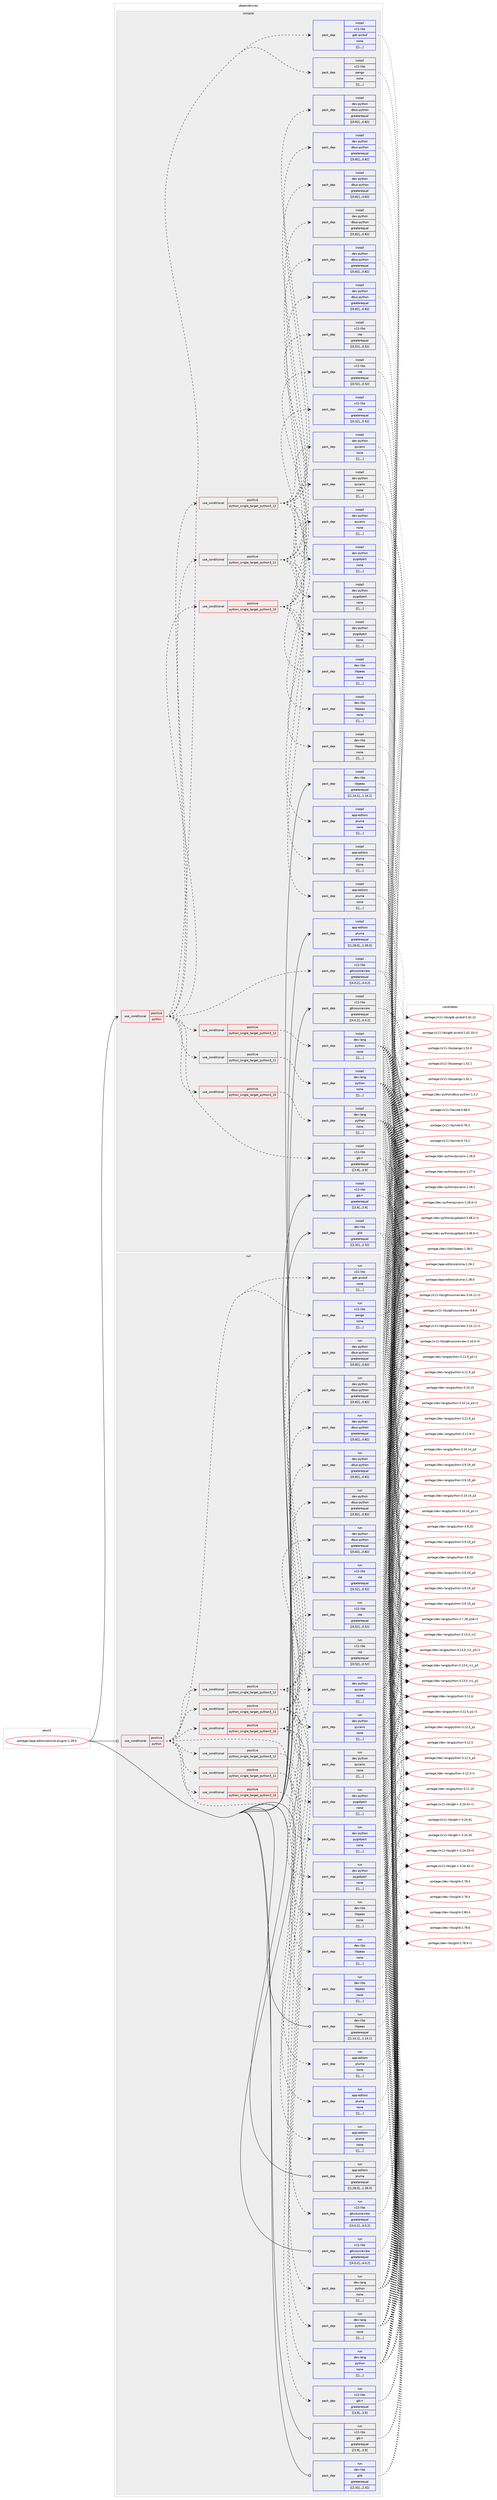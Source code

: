 digraph prolog {

# *************
# Graph options
# *************

newrank=true;
concentrate=true;
compound=true;
graph [rankdir=LR,fontname=Helvetica,fontsize=10,ranksep=1.5];#, ranksep=2.5, nodesep=0.2];
edge  [arrowhead=vee];
node  [fontname=Helvetica,fontsize=10];

# **********
# The ebuild
# **********

subgraph cluster_leftcol {
color=gray;
label=<<i>ebuild</i>>;
id [label="portage://app-editors/pluma-plugins-1.28.0", color=red, width=4, href="../app-editors/pluma-plugins-1.28.0.svg"];
}

# ****************
# The dependencies
# ****************

subgraph cluster_midcol {
color=gray;
label=<<i>dependencies</i>>;
subgraph cluster_compile {
fillcolor="#eeeeee";
style=filled;
label=<<i>compile</i>>;
subgraph cond5787 {
dependency20707 [label=<<TABLE BORDER="0" CELLBORDER="1" CELLSPACING="0" CELLPADDING="4"><TR><TD ROWSPAN="3" CELLPADDING="10">use_conditional</TD></TR><TR><TD>positive</TD></TR><TR><TD>python</TD></TR></TABLE>>, shape=none, color=red];
subgraph cond5788 {
dependency20708 [label=<<TABLE BORDER="0" CELLBORDER="1" CELLSPACING="0" CELLPADDING="4"><TR><TD ROWSPAN="3" CELLPADDING="10">use_conditional</TD></TR><TR><TD>positive</TD></TR><TR><TD>python_single_target_python3_10</TD></TR></TABLE>>, shape=none, color=red];
subgraph pack14800 {
dependency20709 [label=<<TABLE BORDER="0" CELLBORDER="1" CELLSPACING="0" CELLPADDING="4" WIDTH="220"><TR><TD ROWSPAN="6" CELLPADDING="30">pack_dep</TD></TR><TR><TD WIDTH="110">install</TD></TR><TR><TD>dev-lang</TD></TR><TR><TD>python</TD></TR><TR><TD>none</TD></TR><TR><TD>[[],,,,]</TD></TR></TABLE>>, shape=none, color=blue];
}
dependency20708:e -> dependency20709:w [weight=20,style="dashed",arrowhead="vee"];
}
dependency20707:e -> dependency20708:w [weight=20,style="dashed",arrowhead="vee"];
subgraph cond5789 {
dependency20710 [label=<<TABLE BORDER="0" CELLBORDER="1" CELLSPACING="0" CELLPADDING="4"><TR><TD ROWSPAN="3" CELLPADDING="10">use_conditional</TD></TR><TR><TD>positive</TD></TR><TR><TD>python_single_target_python3_11</TD></TR></TABLE>>, shape=none, color=red];
subgraph pack14801 {
dependency20711 [label=<<TABLE BORDER="0" CELLBORDER="1" CELLSPACING="0" CELLPADDING="4" WIDTH="220"><TR><TD ROWSPAN="6" CELLPADDING="30">pack_dep</TD></TR><TR><TD WIDTH="110">install</TD></TR><TR><TD>dev-lang</TD></TR><TR><TD>python</TD></TR><TR><TD>none</TD></TR><TR><TD>[[],,,,]</TD></TR></TABLE>>, shape=none, color=blue];
}
dependency20710:e -> dependency20711:w [weight=20,style="dashed",arrowhead="vee"];
}
dependency20707:e -> dependency20710:w [weight=20,style="dashed",arrowhead="vee"];
subgraph cond5790 {
dependency20712 [label=<<TABLE BORDER="0" CELLBORDER="1" CELLSPACING="0" CELLPADDING="4"><TR><TD ROWSPAN="3" CELLPADDING="10">use_conditional</TD></TR><TR><TD>positive</TD></TR><TR><TD>python_single_target_python3_12</TD></TR></TABLE>>, shape=none, color=red];
subgraph pack14802 {
dependency20713 [label=<<TABLE BORDER="0" CELLBORDER="1" CELLSPACING="0" CELLPADDING="4" WIDTH="220"><TR><TD ROWSPAN="6" CELLPADDING="30">pack_dep</TD></TR><TR><TD WIDTH="110">install</TD></TR><TR><TD>dev-lang</TD></TR><TR><TD>python</TD></TR><TR><TD>none</TD></TR><TR><TD>[[],,,,]</TD></TR></TABLE>>, shape=none, color=blue];
}
dependency20712:e -> dependency20713:w [weight=20,style="dashed",arrowhead="vee"];
}
dependency20707:e -> dependency20712:w [weight=20,style="dashed",arrowhead="vee"];
subgraph cond5791 {
dependency20714 [label=<<TABLE BORDER="0" CELLBORDER="1" CELLSPACING="0" CELLPADDING="4"><TR><TD ROWSPAN="3" CELLPADDING="10">use_conditional</TD></TR><TR><TD>positive</TD></TR><TR><TD>python_single_target_python3_10</TD></TR></TABLE>>, shape=none, color=red];
subgraph pack14803 {
dependency20715 [label=<<TABLE BORDER="0" CELLBORDER="1" CELLSPACING="0" CELLPADDING="4" WIDTH="220"><TR><TD ROWSPAN="6" CELLPADDING="30">pack_dep</TD></TR><TR><TD WIDTH="110">install</TD></TR><TR><TD>app-editors</TD></TR><TR><TD>pluma</TD></TR><TR><TD>none</TD></TR><TR><TD>[[],,,,]</TD></TR></TABLE>>, shape=none, color=blue];
}
dependency20714:e -> dependency20715:w [weight=20,style="dashed",arrowhead="vee"];
subgraph pack14804 {
dependency20716 [label=<<TABLE BORDER="0" CELLBORDER="1" CELLSPACING="0" CELLPADDING="4" WIDTH="220"><TR><TD ROWSPAN="6" CELLPADDING="30">pack_dep</TD></TR><TR><TD WIDTH="110">install</TD></TR><TR><TD>dev-libs</TD></TR><TR><TD>libpeas</TD></TR><TR><TD>none</TD></TR><TR><TD>[[],,,,]</TD></TR></TABLE>>, shape=none, color=blue];
}
dependency20714:e -> dependency20716:w [weight=20,style="dashed",arrowhead="vee"];
subgraph pack14805 {
dependency20717 [label=<<TABLE BORDER="0" CELLBORDER="1" CELLSPACING="0" CELLPADDING="4" WIDTH="220"><TR><TD ROWSPAN="6" CELLPADDING="30">pack_dep</TD></TR><TR><TD WIDTH="110">install</TD></TR><TR><TD>dev-python</TD></TR><TR><TD>dbus-python</TD></TR><TR><TD>greaterequal</TD></TR><TR><TD>[[0,82],,,0.82]</TD></TR></TABLE>>, shape=none, color=blue];
}
dependency20714:e -> dependency20717:w [weight=20,style="dashed",arrowhead="vee"];
subgraph pack14806 {
dependency20718 [label=<<TABLE BORDER="0" CELLBORDER="1" CELLSPACING="0" CELLPADDING="4" WIDTH="220"><TR><TD ROWSPAN="6" CELLPADDING="30">pack_dep</TD></TR><TR><TD WIDTH="110">install</TD></TR><TR><TD>dev-python</TD></TR><TR><TD>pycairo</TD></TR><TR><TD>none</TD></TR><TR><TD>[[],,,,]</TD></TR></TABLE>>, shape=none, color=blue];
}
dependency20714:e -> dependency20718:w [weight=20,style="dashed",arrowhead="vee"];
subgraph pack14807 {
dependency20719 [label=<<TABLE BORDER="0" CELLBORDER="1" CELLSPACING="0" CELLPADDING="4" WIDTH="220"><TR><TD ROWSPAN="6" CELLPADDING="30">pack_dep</TD></TR><TR><TD WIDTH="110">install</TD></TR><TR><TD>dev-python</TD></TR><TR><TD>pygobject</TD></TR><TR><TD>none</TD></TR><TR><TD>[[],,,,]</TD></TR></TABLE>>, shape=none, color=blue];
}
dependency20714:e -> dependency20719:w [weight=20,style="dashed",arrowhead="vee"];
subgraph pack14808 {
dependency20720 [label=<<TABLE BORDER="0" CELLBORDER="1" CELLSPACING="0" CELLPADDING="4" WIDTH="220"><TR><TD ROWSPAN="6" CELLPADDING="30">pack_dep</TD></TR><TR><TD WIDTH="110">install</TD></TR><TR><TD>dev-python</TD></TR><TR><TD>dbus-python</TD></TR><TR><TD>greaterequal</TD></TR><TR><TD>[[0,82],,,0.82]</TD></TR></TABLE>>, shape=none, color=blue];
}
dependency20714:e -> dependency20720:w [weight=20,style="dashed",arrowhead="vee"];
subgraph pack14809 {
dependency20721 [label=<<TABLE BORDER="0" CELLBORDER="1" CELLSPACING="0" CELLPADDING="4" WIDTH="220"><TR><TD ROWSPAN="6" CELLPADDING="30">pack_dep</TD></TR><TR><TD WIDTH="110">install</TD></TR><TR><TD>x11-libs</TD></TR><TR><TD>vte</TD></TR><TR><TD>greaterequal</TD></TR><TR><TD>[[0,52],,,0.52]</TD></TR></TABLE>>, shape=none, color=blue];
}
dependency20714:e -> dependency20721:w [weight=20,style="dashed",arrowhead="vee"];
}
dependency20707:e -> dependency20714:w [weight=20,style="dashed",arrowhead="vee"];
subgraph cond5792 {
dependency20722 [label=<<TABLE BORDER="0" CELLBORDER="1" CELLSPACING="0" CELLPADDING="4"><TR><TD ROWSPAN="3" CELLPADDING="10">use_conditional</TD></TR><TR><TD>positive</TD></TR><TR><TD>python_single_target_python3_11</TD></TR></TABLE>>, shape=none, color=red];
subgraph pack14810 {
dependency20723 [label=<<TABLE BORDER="0" CELLBORDER="1" CELLSPACING="0" CELLPADDING="4" WIDTH="220"><TR><TD ROWSPAN="6" CELLPADDING="30">pack_dep</TD></TR><TR><TD WIDTH="110">install</TD></TR><TR><TD>app-editors</TD></TR><TR><TD>pluma</TD></TR><TR><TD>none</TD></TR><TR><TD>[[],,,,]</TD></TR></TABLE>>, shape=none, color=blue];
}
dependency20722:e -> dependency20723:w [weight=20,style="dashed",arrowhead="vee"];
subgraph pack14811 {
dependency20724 [label=<<TABLE BORDER="0" CELLBORDER="1" CELLSPACING="0" CELLPADDING="4" WIDTH="220"><TR><TD ROWSPAN="6" CELLPADDING="30">pack_dep</TD></TR><TR><TD WIDTH="110">install</TD></TR><TR><TD>dev-libs</TD></TR><TR><TD>libpeas</TD></TR><TR><TD>none</TD></TR><TR><TD>[[],,,,]</TD></TR></TABLE>>, shape=none, color=blue];
}
dependency20722:e -> dependency20724:w [weight=20,style="dashed",arrowhead="vee"];
subgraph pack14812 {
dependency20725 [label=<<TABLE BORDER="0" CELLBORDER="1" CELLSPACING="0" CELLPADDING="4" WIDTH="220"><TR><TD ROWSPAN="6" CELLPADDING="30">pack_dep</TD></TR><TR><TD WIDTH="110">install</TD></TR><TR><TD>dev-python</TD></TR><TR><TD>dbus-python</TD></TR><TR><TD>greaterequal</TD></TR><TR><TD>[[0,82],,,0.82]</TD></TR></TABLE>>, shape=none, color=blue];
}
dependency20722:e -> dependency20725:w [weight=20,style="dashed",arrowhead="vee"];
subgraph pack14813 {
dependency20726 [label=<<TABLE BORDER="0" CELLBORDER="1" CELLSPACING="0" CELLPADDING="4" WIDTH="220"><TR><TD ROWSPAN="6" CELLPADDING="30">pack_dep</TD></TR><TR><TD WIDTH="110">install</TD></TR><TR><TD>dev-python</TD></TR><TR><TD>pycairo</TD></TR><TR><TD>none</TD></TR><TR><TD>[[],,,,]</TD></TR></TABLE>>, shape=none, color=blue];
}
dependency20722:e -> dependency20726:w [weight=20,style="dashed",arrowhead="vee"];
subgraph pack14814 {
dependency20727 [label=<<TABLE BORDER="0" CELLBORDER="1" CELLSPACING="0" CELLPADDING="4" WIDTH="220"><TR><TD ROWSPAN="6" CELLPADDING="30">pack_dep</TD></TR><TR><TD WIDTH="110">install</TD></TR><TR><TD>dev-python</TD></TR><TR><TD>pygobject</TD></TR><TR><TD>none</TD></TR><TR><TD>[[],,,,]</TD></TR></TABLE>>, shape=none, color=blue];
}
dependency20722:e -> dependency20727:w [weight=20,style="dashed",arrowhead="vee"];
subgraph pack14815 {
dependency20728 [label=<<TABLE BORDER="0" CELLBORDER="1" CELLSPACING="0" CELLPADDING="4" WIDTH="220"><TR><TD ROWSPAN="6" CELLPADDING="30">pack_dep</TD></TR><TR><TD WIDTH="110">install</TD></TR><TR><TD>dev-python</TD></TR><TR><TD>dbus-python</TD></TR><TR><TD>greaterequal</TD></TR><TR><TD>[[0,82],,,0.82]</TD></TR></TABLE>>, shape=none, color=blue];
}
dependency20722:e -> dependency20728:w [weight=20,style="dashed",arrowhead="vee"];
subgraph pack14816 {
dependency20729 [label=<<TABLE BORDER="0" CELLBORDER="1" CELLSPACING="0" CELLPADDING="4" WIDTH="220"><TR><TD ROWSPAN="6" CELLPADDING="30">pack_dep</TD></TR><TR><TD WIDTH="110">install</TD></TR><TR><TD>x11-libs</TD></TR><TR><TD>vte</TD></TR><TR><TD>greaterequal</TD></TR><TR><TD>[[0,52],,,0.52]</TD></TR></TABLE>>, shape=none, color=blue];
}
dependency20722:e -> dependency20729:w [weight=20,style="dashed",arrowhead="vee"];
}
dependency20707:e -> dependency20722:w [weight=20,style="dashed",arrowhead="vee"];
subgraph cond5793 {
dependency20730 [label=<<TABLE BORDER="0" CELLBORDER="1" CELLSPACING="0" CELLPADDING="4"><TR><TD ROWSPAN="3" CELLPADDING="10">use_conditional</TD></TR><TR><TD>positive</TD></TR><TR><TD>python_single_target_python3_12</TD></TR></TABLE>>, shape=none, color=red];
subgraph pack14817 {
dependency20731 [label=<<TABLE BORDER="0" CELLBORDER="1" CELLSPACING="0" CELLPADDING="4" WIDTH="220"><TR><TD ROWSPAN="6" CELLPADDING="30">pack_dep</TD></TR><TR><TD WIDTH="110">install</TD></TR><TR><TD>app-editors</TD></TR><TR><TD>pluma</TD></TR><TR><TD>none</TD></TR><TR><TD>[[],,,,]</TD></TR></TABLE>>, shape=none, color=blue];
}
dependency20730:e -> dependency20731:w [weight=20,style="dashed",arrowhead="vee"];
subgraph pack14818 {
dependency20732 [label=<<TABLE BORDER="0" CELLBORDER="1" CELLSPACING="0" CELLPADDING="4" WIDTH="220"><TR><TD ROWSPAN="6" CELLPADDING="30">pack_dep</TD></TR><TR><TD WIDTH="110">install</TD></TR><TR><TD>dev-libs</TD></TR><TR><TD>libpeas</TD></TR><TR><TD>none</TD></TR><TR><TD>[[],,,,]</TD></TR></TABLE>>, shape=none, color=blue];
}
dependency20730:e -> dependency20732:w [weight=20,style="dashed",arrowhead="vee"];
subgraph pack14819 {
dependency20733 [label=<<TABLE BORDER="0" CELLBORDER="1" CELLSPACING="0" CELLPADDING="4" WIDTH="220"><TR><TD ROWSPAN="6" CELLPADDING="30">pack_dep</TD></TR><TR><TD WIDTH="110">install</TD></TR><TR><TD>dev-python</TD></TR><TR><TD>dbus-python</TD></TR><TR><TD>greaterequal</TD></TR><TR><TD>[[0,82],,,0.82]</TD></TR></TABLE>>, shape=none, color=blue];
}
dependency20730:e -> dependency20733:w [weight=20,style="dashed",arrowhead="vee"];
subgraph pack14820 {
dependency20734 [label=<<TABLE BORDER="0" CELLBORDER="1" CELLSPACING="0" CELLPADDING="4" WIDTH="220"><TR><TD ROWSPAN="6" CELLPADDING="30">pack_dep</TD></TR><TR><TD WIDTH="110">install</TD></TR><TR><TD>dev-python</TD></TR><TR><TD>pycairo</TD></TR><TR><TD>none</TD></TR><TR><TD>[[],,,,]</TD></TR></TABLE>>, shape=none, color=blue];
}
dependency20730:e -> dependency20734:w [weight=20,style="dashed",arrowhead="vee"];
subgraph pack14821 {
dependency20735 [label=<<TABLE BORDER="0" CELLBORDER="1" CELLSPACING="0" CELLPADDING="4" WIDTH="220"><TR><TD ROWSPAN="6" CELLPADDING="30">pack_dep</TD></TR><TR><TD WIDTH="110">install</TD></TR><TR><TD>dev-python</TD></TR><TR><TD>pygobject</TD></TR><TR><TD>none</TD></TR><TR><TD>[[],,,,]</TD></TR></TABLE>>, shape=none, color=blue];
}
dependency20730:e -> dependency20735:w [weight=20,style="dashed",arrowhead="vee"];
subgraph pack14822 {
dependency20736 [label=<<TABLE BORDER="0" CELLBORDER="1" CELLSPACING="0" CELLPADDING="4" WIDTH="220"><TR><TD ROWSPAN="6" CELLPADDING="30">pack_dep</TD></TR><TR><TD WIDTH="110">install</TD></TR><TR><TD>dev-python</TD></TR><TR><TD>dbus-python</TD></TR><TR><TD>greaterequal</TD></TR><TR><TD>[[0,82],,,0.82]</TD></TR></TABLE>>, shape=none, color=blue];
}
dependency20730:e -> dependency20736:w [weight=20,style="dashed",arrowhead="vee"];
subgraph pack14823 {
dependency20737 [label=<<TABLE BORDER="0" CELLBORDER="1" CELLSPACING="0" CELLPADDING="4" WIDTH="220"><TR><TD ROWSPAN="6" CELLPADDING="30">pack_dep</TD></TR><TR><TD WIDTH="110">install</TD></TR><TR><TD>x11-libs</TD></TR><TR><TD>vte</TD></TR><TR><TD>greaterequal</TD></TR><TR><TD>[[0,52],,,0.52]</TD></TR></TABLE>>, shape=none, color=blue];
}
dependency20730:e -> dependency20737:w [weight=20,style="dashed",arrowhead="vee"];
}
dependency20707:e -> dependency20730:w [weight=20,style="dashed",arrowhead="vee"];
subgraph pack14824 {
dependency20738 [label=<<TABLE BORDER="0" CELLBORDER="1" CELLSPACING="0" CELLPADDING="4" WIDTH="220"><TR><TD ROWSPAN="6" CELLPADDING="30">pack_dep</TD></TR><TR><TD WIDTH="110">install</TD></TR><TR><TD>x11-libs</TD></TR><TR><TD>gtk+</TD></TR><TR><TD>greaterequal</TD></TR><TR><TD>[[3,9],,,3.9]</TD></TR></TABLE>>, shape=none, color=blue];
}
dependency20707:e -> dependency20738:w [weight=20,style="dashed",arrowhead="vee"];
subgraph pack14825 {
dependency20739 [label=<<TABLE BORDER="0" CELLBORDER="1" CELLSPACING="0" CELLPADDING="4" WIDTH="220"><TR><TD ROWSPAN="6" CELLPADDING="30">pack_dep</TD></TR><TR><TD WIDTH="110">install</TD></TR><TR><TD>x11-libs</TD></TR><TR><TD>gtksourceview</TD></TR><TR><TD>greaterequal</TD></TR><TR><TD>[[4,0,2],,,4.0.2]</TD></TR></TABLE>>, shape=none, color=blue];
}
dependency20707:e -> dependency20739:w [weight=20,style="dashed",arrowhead="vee"];
subgraph pack14826 {
dependency20740 [label=<<TABLE BORDER="0" CELLBORDER="1" CELLSPACING="0" CELLPADDING="4" WIDTH="220"><TR><TD ROWSPAN="6" CELLPADDING="30">pack_dep</TD></TR><TR><TD WIDTH="110">install</TD></TR><TR><TD>x11-libs</TD></TR><TR><TD>pango</TD></TR><TR><TD>none</TD></TR><TR><TD>[[],,,,]</TD></TR></TABLE>>, shape=none, color=blue];
}
dependency20707:e -> dependency20740:w [weight=20,style="dashed",arrowhead="vee"];
subgraph pack14827 {
dependency20741 [label=<<TABLE BORDER="0" CELLBORDER="1" CELLSPACING="0" CELLPADDING="4" WIDTH="220"><TR><TD ROWSPAN="6" CELLPADDING="30">pack_dep</TD></TR><TR><TD WIDTH="110">install</TD></TR><TR><TD>x11-libs</TD></TR><TR><TD>gdk-pixbuf</TD></TR><TR><TD>none</TD></TR><TR><TD>[[],,,,]</TD></TR></TABLE>>, shape=none, color=blue];
}
dependency20707:e -> dependency20741:w [weight=20,style="dashed",arrowhead="vee"];
}
id:e -> dependency20707:w [weight=20,style="solid",arrowhead="vee"];
subgraph pack14828 {
dependency20742 [label=<<TABLE BORDER="0" CELLBORDER="1" CELLSPACING="0" CELLPADDING="4" WIDTH="220"><TR><TD ROWSPAN="6" CELLPADDING="30">pack_dep</TD></TR><TR><TD WIDTH="110">install</TD></TR><TR><TD>app-editors</TD></TR><TR><TD>pluma</TD></TR><TR><TD>greaterequal</TD></TR><TR><TD>[[1,28,0],,,1.28.0]</TD></TR></TABLE>>, shape=none, color=blue];
}
id:e -> dependency20742:w [weight=20,style="solid",arrowhead="vee"];
subgraph pack14829 {
dependency20743 [label=<<TABLE BORDER="0" CELLBORDER="1" CELLSPACING="0" CELLPADDING="4" WIDTH="220"><TR><TD ROWSPAN="6" CELLPADDING="30">pack_dep</TD></TR><TR><TD WIDTH="110">install</TD></TR><TR><TD>dev-libs</TD></TR><TR><TD>glib</TD></TR><TR><TD>greaterequal</TD></TR><TR><TD>[[2,32],,,2.32]</TD></TR></TABLE>>, shape=none, color=blue];
}
id:e -> dependency20743:w [weight=20,style="solid",arrowhead="vee"];
subgraph pack14830 {
dependency20744 [label=<<TABLE BORDER="0" CELLBORDER="1" CELLSPACING="0" CELLPADDING="4" WIDTH="220"><TR><TD ROWSPAN="6" CELLPADDING="30">pack_dep</TD></TR><TR><TD WIDTH="110">install</TD></TR><TR><TD>dev-libs</TD></TR><TR><TD>libpeas</TD></TR><TR><TD>greaterequal</TD></TR><TR><TD>[[1,14,1],,,1.14.1]</TD></TR></TABLE>>, shape=none, color=blue];
}
id:e -> dependency20744:w [weight=20,style="solid",arrowhead="vee"];
subgraph pack14831 {
dependency20745 [label=<<TABLE BORDER="0" CELLBORDER="1" CELLSPACING="0" CELLPADDING="4" WIDTH="220"><TR><TD ROWSPAN="6" CELLPADDING="30">pack_dep</TD></TR><TR><TD WIDTH="110">install</TD></TR><TR><TD>x11-libs</TD></TR><TR><TD>gtk+</TD></TR><TR><TD>greaterequal</TD></TR><TR><TD>[[3,9],,,3.9]</TD></TR></TABLE>>, shape=none, color=blue];
}
id:e -> dependency20745:w [weight=20,style="solid",arrowhead="vee"];
subgraph pack14832 {
dependency20746 [label=<<TABLE BORDER="0" CELLBORDER="1" CELLSPACING="0" CELLPADDING="4" WIDTH="220"><TR><TD ROWSPAN="6" CELLPADDING="30">pack_dep</TD></TR><TR><TD WIDTH="110">install</TD></TR><TR><TD>x11-libs</TD></TR><TR><TD>gtksourceview</TD></TR><TR><TD>greaterequal</TD></TR><TR><TD>[[4,0,2],,,4.0.2]</TD></TR></TABLE>>, shape=none, color=blue];
}
id:e -> dependency20746:w [weight=20,style="solid",arrowhead="vee"];
}
subgraph cluster_compileandrun {
fillcolor="#eeeeee";
style=filled;
label=<<i>compile and run</i>>;
}
subgraph cluster_run {
fillcolor="#eeeeee";
style=filled;
label=<<i>run</i>>;
subgraph cond5794 {
dependency20747 [label=<<TABLE BORDER="0" CELLBORDER="1" CELLSPACING="0" CELLPADDING="4"><TR><TD ROWSPAN="3" CELLPADDING="10">use_conditional</TD></TR><TR><TD>positive</TD></TR><TR><TD>python</TD></TR></TABLE>>, shape=none, color=red];
subgraph cond5795 {
dependency20748 [label=<<TABLE BORDER="0" CELLBORDER="1" CELLSPACING="0" CELLPADDING="4"><TR><TD ROWSPAN="3" CELLPADDING="10">use_conditional</TD></TR><TR><TD>positive</TD></TR><TR><TD>python_single_target_python3_10</TD></TR></TABLE>>, shape=none, color=red];
subgraph pack14833 {
dependency20749 [label=<<TABLE BORDER="0" CELLBORDER="1" CELLSPACING="0" CELLPADDING="4" WIDTH="220"><TR><TD ROWSPAN="6" CELLPADDING="30">pack_dep</TD></TR><TR><TD WIDTH="110">run</TD></TR><TR><TD>dev-lang</TD></TR><TR><TD>python</TD></TR><TR><TD>none</TD></TR><TR><TD>[[],,,,]</TD></TR></TABLE>>, shape=none, color=blue];
}
dependency20748:e -> dependency20749:w [weight=20,style="dashed",arrowhead="vee"];
}
dependency20747:e -> dependency20748:w [weight=20,style="dashed",arrowhead="vee"];
subgraph cond5796 {
dependency20750 [label=<<TABLE BORDER="0" CELLBORDER="1" CELLSPACING="0" CELLPADDING="4"><TR><TD ROWSPAN="3" CELLPADDING="10">use_conditional</TD></TR><TR><TD>positive</TD></TR><TR><TD>python_single_target_python3_11</TD></TR></TABLE>>, shape=none, color=red];
subgraph pack14834 {
dependency20751 [label=<<TABLE BORDER="0" CELLBORDER="1" CELLSPACING="0" CELLPADDING="4" WIDTH="220"><TR><TD ROWSPAN="6" CELLPADDING="30">pack_dep</TD></TR><TR><TD WIDTH="110">run</TD></TR><TR><TD>dev-lang</TD></TR><TR><TD>python</TD></TR><TR><TD>none</TD></TR><TR><TD>[[],,,,]</TD></TR></TABLE>>, shape=none, color=blue];
}
dependency20750:e -> dependency20751:w [weight=20,style="dashed",arrowhead="vee"];
}
dependency20747:e -> dependency20750:w [weight=20,style="dashed",arrowhead="vee"];
subgraph cond5797 {
dependency20752 [label=<<TABLE BORDER="0" CELLBORDER="1" CELLSPACING="0" CELLPADDING="4"><TR><TD ROWSPAN="3" CELLPADDING="10">use_conditional</TD></TR><TR><TD>positive</TD></TR><TR><TD>python_single_target_python3_12</TD></TR></TABLE>>, shape=none, color=red];
subgraph pack14835 {
dependency20753 [label=<<TABLE BORDER="0" CELLBORDER="1" CELLSPACING="0" CELLPADDING="4" WIDTH="220"><TR><TD ROWSPAN="6" CELLPADDING="30">pack_dep</TD></TR><TR><TD WIDTH="110">run</TD></TR><TR><TD>dev-lang</TD></TR><TR><TD>python</TD></TR><TR><TD>none</TD></TR><TR><TD>[[],,,,]</TD></TR></TABLE>>, shape=none, color=blue];
}
dependency20752:e -> dependency20753:w [weight=20,style="dashed",arrowhead="vee"];
}
dependency20747:e -> dependency20752:w [weight=20,style="dashed",arrowhead="vee"];
subgraph cond5798 {
dependency20754 [label=<<TABLE BORDER="0" CELLBORDER="1" CELLSPACING="0" CELLPADDING="4"><TR><TD ROWSPAN="3" CELLPADDING="10">use_conditional</TD></TR><TR><TD>positive</TD></TR><TR><TD>python_single_target_python3_10</TD></TR></TABLE>>, shape=none, color=red];
subgraph pack14836 {
dependency20755 [label=<<TABLE BORDER="0" CELLBORDER="1" CELLSPACING="0" CELLPADDING="4" WIDTH="220"><TR><TD ROWSPAN="6" CELLPADDING="30">pack_dep</TD></TR><TR><TD WIDTH="110">run</TD></TR><TR><TD>app-editors</TD></TR><TR><TD>pluma</TD></TR><TR><TD>none</TD></TR><TR><TD>[[],,,,]</TD></TR></TABLE>>, shape=none, color=blue];
}
dependency20754:e -> dependency20755:w [weight=20,style="dashed",arrowhead="vee"];
subgraph pack14837 {
dependency20756 [label=<<TABLE BORDER="0" CELLBORDER="1" CELLSPACING="0" CELLPADDING="4" WIDTH="220"><TR><TD ROWSPAN="6" CELLPADDING="30">pack_dep</TD></TR><TR><TD WIDTH="110">run</TD></TR><TR><TD>dev-libs</TD></TR><TR><TD>libpeas</TD></TR><TR><TD>none</TD></TR><TR><TD>[[],,,,]</TD></TR></TABLE>>, shape=none, color=blue];
}
dependency20754:e -> dependency20756:w [weight=20,style="dashed",arrowhead="vee"];
subgraph pack14838 {
dependency20757 [label=<<TABLE BORDER="0" CELLBORDER="1" CELLSPACING="0" CELLPADDING="4" WIDTH="220"><TR><TD ROWSPAN="6" CELLPADDING="30">pack_dep</TD></TR><TR><TD WIDTH="110">run</TD></TR><TR><TD>dev-python</TD></TR><TR><TD>dbus-python</TD></TR><TR><TD>greaterequal</TD></TR><TR><TD>[[0,82],,,0.82]</TD></TR></TABLE>>, shape=none, color=blue];
}
dependency20754:e -> dependency20757:w [weight=20,style="dashed",arrowhead="vee"];
subgraph pack14839 {
dependency20758 [label=<<TABLE BORDER="0" CELLBORDER="1" CELLSPACING="0" CELLPADDING="4" WIDTH="220"><TR><TD ROWSPAN="6" CELLPADDING="30">pack_dep</TD></TR><TR><TD WIDTH="110">run</TD></TR><TR><TD>dev-python</TD></TR><TR><TD>pycairo</TD></TR><TR><TD>none</TD></TR><TR><TD>[[],,,,]</TD></TR></TABLE>>, shape=none, color=blue];
}
dependency20754:e -> dependency20758:w [weight=20,style="dashed",arrowhead="vee"];
subgraph pack14840 {
dependency20759 [label=<<TABLE BORDER="0" CELLBORDER="1" CELLSPACING="0" CELLPADDING="4" WIDTH="220"><TR><TD ROWSPAN="6" CELLPADDING="30">pack_dep</TD></TR><TR><TD WIDTH="110">run</TD></TR><TR><TD>dev-python</TD></TR><TR><TD>pygobject</TD></TR><TR><TD>none</TD></TR><TR><TD>[[],,,,]</TD></TR></TABLE>>, shape=none, color=blue];
}
dependency20754:e -> dependency20759:w [weight=20,style="dashed",arrowhead="vee"];
subgraph pack14841 {
dependency20760 [label=<<TABLE BORDER="0" CELLBORDER="1" CELLSPACING="0" CELLPADDING="4" WIDTH="220"><TR><TD ROWSPAN="6" CELLPADDING="30">pack_dep</TD></TR><TR><TD WIDTH="110">run</TD></TR><TR><TD>dev-python</TD></TR><TR><TD>dbus-python</TD></TR><TR><TD>greaterequal</TD></TR><TR><TD>[[0,82],,,0.82]</TD></TR></TABLE>>, shape=none, color=blue];
}
dependency20754:e -> dependency20760:w [weight=20,style="dashed",arrowhead="vee"];
subgraph pack14842 {
dependency20761 [label=<<TABLE BORDER="0" CELLBORDER="1" CELLSPACING="0" CELLPADDING="4" WIDTH="220"><TR><TD ROWSPAN="6" CELLPADDING="30">pack_dep</TD></TR><TR><TD WIDTH="110">run</TD></TR><TR><TD>x11-libs</TD></TR><TR><TD>vte</TD></TR><TR><TD>greaterequal</TD></TR><TR><TD>[[0,52],,,0.52]</TD></TR></TABLE>>, shape=none, color=blue];
}
dependency20754:e -> dependency20761:w [weight=20,style="dashed",arrowhead="vee"];
}
dependency20747:e -> dependency20754:w [weight=20,style="dashed",arrowhead="vee"];
subgraph cond5799 {
dependency20762 [label=<<TABLE BORDER="0" CELLBORDER="1" CELLSPACING="0" CELLPADDING="4"><TR><TD ROWSPAN="3" CELLPADDING="10">use_conditional</TD></TR><TR><TD>positive</TD></TR><TR><TD>python_single_target_python3_11</TD></TR></TABLE>>, shape=none, color=red];
subgraph pack14843 {
dependency20763 [label=<<TABLE BORDER="0" CELLBORDER="1" CELLSPACING="0" CELLPADDING="4" WIDTH="220"><TR><TD ROWSPAN="6" CELLPADDING="30">pack_dep</TD></TR><TR><TD WIDTH="110">run</TD></TR><TR><TD>app-editors</TD></TR><TR><TD>pluma</TD></TR><TR><TD>none</TD></TR><TR><TD>[[],,,,]</TD></TR></TABLE>>, shape=none, color=blue];
}
dependency20762:e -> dependency20763:w [weight=20,style="dashed",arrowhead="vee"];
subgraph pack14844 {
dependency20764 [label=<<TABLE BORDER="0" CELLBORDER="1" CELLSPACING="0" CELLPADDING="4" WIDTH="220"><TR><TD ROWSPAN="6" CELLPADDING="30">pack_dep</TD></TR><TR><TD WIDTH="110">run</TD></TR><TR><TD>dev-libs</TD></TR><TR><TD>libpeas</TD></TR><TR><TD>none</TD></TR><TR><TD>[[],,,,]</TD></TR></TABLE>>, shape=none, color=blue];
}
dependency20762:e -> dependency20764:w [weight=20,style="dashed",arrowhead="vee"];
subgraph pack14845 {
dependency20765 [label=<<TABLE BORDER="0" CELLBORDER="1" CELLSPACING="0" CELLPADDING="4" WIDTH="220"><TR><TD ROWSPAN="6" CELLPADDING="30">pack_dep</TD></TR><TR><TD WIDTH="110">run</TD></TR><TR><TD>dev-python</TD></TR><TR><TD>dbus-python</TD></TR><TR><TD>greaterequal</TD></TR><TR><TD>[[0,82],,,0.82]</TD></TR></TABLE>>, shape=none, color=blue];
}
dependency20762:e -> dependency20765:w [weight=20,style="dashed",arrowhead="vee"];
subgraph pack14846 {
dependency20766 [label=<<TABLE BORDER="0" CELLBORDER="1" CELLSPACING="0" CELLPADDING="4" WIDTH="220"><TR><TD ROWSPAN="6" CELLPADDING="30">pack_dep</TD></TR><TR><TD WIDTH="110">run</TD></TR><TR><TD>dev-python</TD></TR><TR><TD>pycairo</TD></TR><TR><TD>none</TD></TR><TR><TD>[[],,,,]</TD></TR></TABLE>>, shape=none, color=blue];
}
dependency20762:e -> dependency20766:w [weight=20,style="dashed",arrowhead="vee"];
subgraph pack14847 {
dependency20767 [label=<<TABLE BORDER="0" CELLBORDER="1" CELLSPACING="0" CELLPADDING="4" WIDTH="220"><TR><TD ROWSPAN="6" CELLPADDING="30">pack_dep</TD></TR><TR><TD WIDTH="110">run</TD></TR><TR><TD>dev-python</TD></TR><TR><TD>pygobject</TD></TR><TR><TD>none</TD></TR><TR><TD>[[],,,,]</TD></TR></TABLE>>, shape=none, color=blue];
}
dependency20762:e -> dependency20767:w [weight=20,style="dashed",arrowhead="vee"];
subgraph pack14848 {
dependency20768 [label=<<TABLE BORDER="0" CELLBORDER="1" CELLSPACING="0" CELLPADDING="4" WIDTH="220"><TR><TD ROWSPAN="6" CELLPADDING="30">pack_dep</TD></TR><TR><TD WIDTH="110">run</TD></TR><TR><TD>dev-python</TD></TR><TR><TD>dbus-python</TD></TR><TR><TD>greaterequal</TD></TR><TR><TD>[[0,82],,,0.82]</TD></TR></TABLE>>, shape=none, color=blue];
}
dependency20762:e -> dependency20768:w [weight=20,style="dashed",arrowhead="vee"];
subgraph pack14849 {
dependency20769 [label=<<TABLE BORDER="0" CELLBORDER="1" CELLSPACING="0" CELLPADDING="4" WIDTH="220"><TR><TD ROWSPAN="6" CELLPADDING="30">pack_dep</TD></TR><TR><TD WIDTH="110">run</TD></TR><TR><TD>x11-libs</TD></TR><TR><TD>vte</TD></TR><TR><TD>greaterequal</TD></TR><TR><TD>[[0,52],,,0.52]</TD></TR></TABLE>>, shape=none, color=blue];
}
dependency20762:e -> dependency20769:w [weight=20,style="dashed",arrowhead="vee"];
}
dependency20747:e -> dependency20762:w [weight=20,style="dashed",arrowhead="vee"];
subgraph cond5800 {
dependency20770 [label=<<TABLE BORDER="0" CELLBORDER="1" CELLSPACING="0" CELLPADDING="4"><TR><TD ROWSPAN="3" CELLPADDING="10">use_conditional</TD></TR><TR><TD>positive</TD></TR><TR><TD>python_single_target_python3_12</TD></TR></TABLE>>, shape=none, color=red];
subgraph pack14850 {
dependency20771 [label=<<TABLE BORDER="0" CELLBORDER="1" CELLSPACING="0" CELLPADDING="4" WIDTH="220"><TR><TD ROWSPAN="6" CELLPADDING="30">pack_dep</TD></TR><TR><TD WIDTH="110">run</TD></TR><TR><TD>app-editors</TD></TR><TR><TD>pluma</TD></TR><TR><TD>none</TD></TR><TR><TD>[[],,,,]</TD></TR></TABLE>>, shape=none, color=blue];
}
dependency20770:e -> dependency20771:w [weight=20,style="dashed",arrowhead="vee"];
subgraph pack14851 {
dependency20772 [label=<<TABLE BORDER="0" CELLBORDER="1" CELLSPACING="0" CELLPADDING="4" WIDTH="220"><TR><TD ROWSPAN="6" CELLPADDING="30">pack_dep</TD></TR><TR><TD WIDTH="110">run</TD></TR><TR><TD>dev-libs</TD></TR><TR><TD>libpeas</TD></TR><TR><TD>none</TD></TR><TR><TD>[[],,,,]</TD></TR></TABLE>>, shape=none, color=blue];
}
dependency20770:e -> dependency20772:w [weight=20,style="dashed",arrowhead="vee"];
subgraph pack14852 {
dependency20773 [label=<<TABLE BORDER="0" CELLBORDER="1" CELLSPACING="0" CELLPADDING="4" WIDTH="220"><TR><TD ROWSPAN="6" CELLPADDING="30">pack_dep</TD></TR><TR><TD WIDTH="110">run</TD></TR><TR><TD>dev-python</TD></TR><TR><TD>dbus-python</TD></TR><TR><TD>greaterequal</TD></TR><TR><TD>[[0,82],,,0.82]</TD></TR></TABLE>>, shape=none, color=blue];
}
dependency20770:e -> dependency20773:w [weight=20,style="dashed",arrowhead="vee"];
subgraph pack14853 {
dependency20774 [label=<<TABLE BORDER="0" CELLBORDER="1" CELLSPACING="0" CELLPADDING="4" WIDTH="220"><TR><TD ROWSPAN="6" CELLPADDING="30">pack_dep</TD></TR><TR><TD WIDTH="110">run</TD></TR><TR><TD>dev-python</TD></TR><TR><TD>pycairo</TD></TR><TR><TD>none</TD></TR><TR><TD>[[],,,,]</TD></TR></TABLE>>, shape=none, color=blue];
}
dependency20770:e -> dependency20774:w [weight=20,style="dashed",arrowhead="vee"];
subgraph pack14854 {
dependency20775 [label=<<TABLE BORDER="0" CELLBORDER="1" CELLSPACING="0" CELLPADDING="4" WIDTH="220"><TR><TD ROWSPAN="6" CELLPADDING="30">pack_dep</TD></TR><TR><TD WIDTH="110">run</TD></TR><TR><TD>dev-python</TD></TR><TR><TD>pygobject</TD></TR><TR><TD>none</TD></TR><TR><TD>[[],,,,]</TD></TR></TABLE>>, shape=none, color=blue];
}
dependency20770:e -> dependency20775:w [weight=20,style="dashed",arrowhead="vee"];
subgraph pack14855 {
dependency20776 [label=<<TABLE BORDER="0" CELLBORDER="1" CELLSPACING="0" CELLPADDING="4" WIDTH="220"><TR><TD ROWSPAN="6" CELLPADDING="30">pack_dep</TD></TR><TR><TD WIDTH="110">run</TD></TR><TR><TD>dev-python</TD></TR><TR><TD>dbus-python</TD></TR><TR><TD>greaterequal</TD></TR><TR><TD>[[0,82],,,0.82]</TD></TR></TABLE>>, shape=none, color=blue];
}
dependency20770:e -> dependency20776:w [weight=20,style="dashed",arrowhead="vee"];
subgraph pack14856 {
dependency20777 [label=<<TABLE BORDER="0" CELLBORDER="1" CELLSPACING="0" CELLPADDING="4" WIDTH="220"><TR><TD ROWSPAN="6" CELLPADDING="30">pack_dep</TD></TR><TR><TD WIDTH="110">run</TD></TR><TR><TD>x11-libs</TD></TR><TR><TD>vte</TD></TR><TR><TD>greaterequal</TD></TR><TR><TD>[[0,52],,,0.52]</TD></TR></TABLE>>, shape=none, color=blue];
}
dependency20770:e -> dependency20777:w [weight=20,style="dashed",arrowhead="vee"];
}
dependency20747:e -> dependency20770:w [weight=20,style="dashed",arrowhead="vee"];
subgraph pack14857 {
dependency20778 [label=<<TABLE BORDER="0" CELLBORDER="1" CELLSPACING="0" CELLPADDING="4" WIDTH="220"><TR><TD ROWSPAN="6" CELLPADDING="30">pack_dep</TD></TR><TR><TD WIDTH="110">run</TD></TR><TR><TD>x11-libs</TD></TR><TR><TD>gtk+</TD></TR><TR><TD>greaterequal</TD></TR><TR><TD>[[3,9],,,3.9]</TD></TR></TABLE>>, shape=none, color=blue];
}
dependency20747:e -> dependency20778:w [weight=20,style="dashed",arrowhead="vee"];
subgraph pack14858 {
dependency20779 [label=<<TABLE BORDER="0" CELLBORDER="1" CELLSPACING="0" CELLPADDING="4" WIDTH="220"><TR><TD ROWSPAN="6" CELLPADDING="30">pack_dep</TD></TR><TR><TD WIDTH="110">run</TD></TR><TR><TD>x11-libs</TD></TR><TR><TD>gtksourceview</TD></TR><TR><TD>greaterequal</TD></TR><TR><TD>[[4,0,2],,,4.0.2]</TD></TR></TABLE>>, shape=none, color=blue];
}
dependency20747:e -> dependency20779:w [weight=20,style="dashed",arrowhead="vee"];
subgraph pack14859 {
dependency20780 [label=<<TABLE BORDER="0" CELLBORDER="1" CELLSPACING="0" CELLPADDING="4" WIDTH="220"><TR><TD ROWSPAN="6" CELLPADDING="30">pack_dep</TD></TR><TR><TD WIDTH="110">run</TD></TR><TR><TD>x11-libs</TD></TR><TR><TD>pango</TD></TR><TR><TD>none</TD></TR><TR><TD>[[],,,,]</TD></TR></TABLE>>, shape=none, color=blue];
}
dependency20747:e -> dependency20780:w [weight=20,style="dashed",arrowhead="vee"];
subgraph pack14860 {
dependency20781 [label=<<TABLE BORDER="0" CELLBORDER="1" CELLSPACING="0" CELLPADDING="4" WIDTH="220"><TR><TD ROWSPAN="6" CELLPADDING="30">pack_dep</TD></TR><TR><TD WIDTH="110">run</TD></TR><TR><TD>x11-libs</TD></TR><TR><TD>gdk-pixbuf</TD></TR><TR><TD>none</TD></TR><TR><TD>[[],,,,]</TD></TR></TABLE>>, shape=none, color=blue];
}
dependency20747:e -> dependency20781:w [weight=20,style="dashed",arrowhead="vee"];
}
id:e -> dependency20747:w [weight=20,style="solid",arrowhead="odot"];
subgraph pack14861 {
dependency20782 [label=<<TABLE BORDER="0" CELLBORDER="1" CELLSPACING="0" CELLPADDING="4" WIDTH="220"><TR><TD ROWSPAN="6" CELLPADDING="30">pack_dep</TD></TR><TR><TD WIDTH="110">run</TD></TR><TR><TD>app-editors</TD></TR><TR><TD>pluma</TD></TR><TR><TD>greaterequal</TD></TR><TR><TD>[[1,28,0],,,1.28.0]</TD></TR></TABLE>>, shape=none, color=blue];
}
id:e -> dependency20782:w [weight=20,style="solid",arrowhead="odot"];
subgraph pack14862 {
dependency20783 [label=<<TABLE BORDER="0" CELLBORDER="1" CELLSPACING="0" CELLPADDING="4" WIDTH="220"><TR><TD ROWSPAN="6" CELLPADDING="30">pack_dep</TD></TR><TR><TD WIDTH="110">run</TD></TR><TR><TD>dev-libs</TD></TR><TR><TD>glib</TD></TR><TR><TD>greaterequal</TD></TR><TR><TD>[[2,32],,,2.32]</TD></TR></TABLE>>, shape=none, color=blue];
}
id:e -> dependency20783:w [weight=20,style="solid",arrowhead="odot"];
subgraph pack14863 {
dependency20784 [label=<<TABLE BORDER="0" CELLBORDER="1" CELLSPACING="0" CELLPADDING="4" WIDTH="220"><TR><TD ROWSPAN="6" CELLPADDING="30">pack_dep</TD></TR><TR><TD WIDTH="110">run</TD></TR><TR><TD>dev-libs</TD></TR><TR><TD>libpeas</TD></TR><TR><TD>greaterequal</TD></TR><TR><TD>[[1,14,1],,,1.14.1]</TD></TR></TABLE>>, shape=none, color=blue];
}
id:e -> dependency20784:w [weight=20,style="solid",arrowhead="odot"];
subgraph pack14864 {
dependency20785 [label=<<TABLE BORDER="0" CELLBORDER="1" CELLSPACING="0" CELLPADDING="4" WIDTH="220"><TR><TD ROWSPAN="6" CELLPADDING="30">pack_dep</TD></TR><TR><TD WIDTH="110">run</TD></TR><TR><TD>x11-libs</TD></TR><TR><TD>gtk+</TD></TR><TR><TD>greaterequal</TD></TR><TR><TD>[[3,9],,,3.9]</TD></TR></TABLE>>, shape=none, color=blue];
}
id:e -> dependency20785:w [weight=20,style="solid",arrowhead="odot"];
subgraph pack14865 {
dependency20786 [label=<<TABLE BORDER="0" CELLBORDER="1" CELLSPACING="0" CELLPADDING="4" WIDTH="220"><TR><TD ROWSPAN="6" CELLPADDING="30">pack_dep</TD></TR><TR><TD WIDTH="110">run</TD></TR><TR><TD>x11-libs</TD></TR><TR><TD>gtksourceview</TD></TR><TR><TD>greaterequal</TD></TR><TR><TD>[[4,0,2],,,4.0.2]</TD></TR></TABLE>>, shape=none, color=blue];
}
id:e -> dependency20786:w [weight=20,style="solid",arrowhead="odot"];
}
}

# **************
# The candidates
# **************

subgraph cluster_choices {
rank=same;
color=gray;
label=<<i>candidates</i>>;

subgraph choice14800 {
color=black;
nodesep=1;
choice10010111845108971101034711212111610411111045514649514648951149950 [label="portage://dev-lang/python-3.13.0_rc2", color=red, width=4,href="../dev-lang/python-3.13.0_rc2.svg"];
choice1001011184510897110103471121211161041111104551464951464895114994995112514511449 [label="portage://dev-lang/python-3.13.0_rc1_p3-r1", color=red, width=4,href="../dev-lang/python-3.13.0_rc1_p3-r1.svg"];
choice100101118451089711010347112121116104111110455146495146489511499499511251 [label="portage://dev-lang/python-3.13.0_rc1_p3", color=red, width=4,href="../dev-lang/python-3.13.0_rc1_p3.svg"];
choice100101118451089711010347112121116104111110455146495146489511499499511250 [label="portage://dev-lang/python-3.13.0_rc1_p2", color=red, width=4,href="../dev-lang/python-3.13.0_rc1_p2.svg"];
choice10010111845108971101034711212111610411111045514649504654 [label="portage://dev-lang/python-3.12.6", color=red, width=4,href="../dev-lang/python-3.12.6.svg"];
choice1001011184510897110103471121211161041111104551464950465395112494511449 [label="portage://dev-lang/python-3.12.5_p1-r1", color=red, width=4,href="../dev-lang/python-3.12.5_p1-r1.svg"];
choice100101118451089711010347112121116104111110455146495046539511249 [label="portage://dev-lang/python-3.12.5_p1", color=red, width=4,href="../dev-lang/python-3.12.5_p1.svg"];
choice10010111845108971101034711212111610411111045514649504653 [label="portage://dev-lang/python-3.12.5", color=red, width=4,href="../dev-lang/python-3.12.5.svg"];
choice100101118451089711010347112121116104111110455146495046529511251 [label="portage://dev-lang/python-3.12.4_p3", color=red, width=4,href="../dev-lang/python-3.12.4_p3.svg"];
choice100101118451089711010347112121116104111110455146495046514511449 [label="portage://dev-lang/python-3.12.3-r1", color=red, width=4,href="../dev-lang/python-3.12.3-r1.svg"];
choice1001011184510897110103471121211161041111104551464949464948 [label="portage://dev-lang/python-3.11.10", color=red, width=4,href="../dev-lang/python-3.11.10.svg"];
choice1001011184510897110103471121211161041111104551464949465795112504511449 [label="portage://dev-lang/python-3.11.9_p2-r1", color=red, width=4,href="../dev-lang/python-3.11.9_p2-r1.svg"];
choice100101118451089711010347112121116104111110455146494946579511250 [label="portage://dev-lang/python-3.11.9_p2", color=red, width=4,href="../dev-lang/python-3.11.9_p2.svg"];
choice100101118451089711010347112121116104111110455146494946579511249 [label="portage://dev-lang/python-3.11.9_p1", color=red, width=4,href="../dev-lang/python-3.11.9_p1.svg"];
choice100101118451089711010347112121116104111110455146494946574511449 [label="portage://dev-lang/python-3.11.9-r1", color=red, width=4,href="../dev-lang/python-3.11.9-r1.svg"];
choice1001011184510897110103471121211161041111104551464948464953 [label="portage://dev-lang/python-3.10.15", color=red, width=4,href="../dev-lang/python-3.10.15.svg"];
choice100101118451089711010347112121116104111110455146494846495295112514511449 [label="portage://dev-lang/python-3.10.14_p3-r1", color=red, width=4,href="../dev-lang/python-3.10.14_p3-r1.svg"];
choice10010111845108971101034711212111610411111045514649484649529511251 [label="portage://dev-lang/python-3.10.14_p3", color=red, width=4,href="../dev-lang/python-3.10.14_p3.svg"];
choice10010111845108971101034711212111610411111045514649484649529511250 [label="portage://dev-lang/python-3.10.14_p2", color=red, width=4,href="../dev-lang/python-3.10.14_p2.svg"];
choice100101118451089711010347112121116104111110455146494846495295112494511449 [label="portage://dev-lang/python-3.10.14_p1-r1", color=red, width=4,href="../dev-lang/python-3.10.14_p1-r1.svg"];
choice10010111845108971101034711212111610411111045514657465048 [label="portage://dev-lang/python-3.9.20", color=red, width=4,href="../dev-lang/python-3.9.20.svg"];
choice100101118451089711010347112121116104111110455146574649579511253 [label="portage://dev-lang/python-3.9.19_p5", color=red, width=4,href="../dev-lang/python-3.9.19_p5.svg"];
choice100101118451089711010347112121116104111110455146574649579511252 [label="portage://dev-lang/python-3.9.19_p4", color=red, width=4,href="../dev-lang/python-3.9.19_p4.svg"];
choice100101118451089711010347112121116104111110455146574649579511251 [label="portage://dev-lang/python-3.9.19_p3", color=red, width=4,href="../dev-lang/python-3.9.19_p3.svg"];
choice10010111845108971101034711212111610411111045514656465048 [label="portage://dev-lang/python-3.8.20", color=red, width=4,href="../dev-lang/python-3.8.20.svg"];
choice100101118451089711010347112121116104111110455146564649579511252 [label="portage://dev-lang/python-3.8.19_p4", color=red, width=4,href="../dev-lang/python-3.8.19_p4.svg"];
choice100101118451089711010347112121116104111110455146564649579511251 [label="portage://dev-lang/python-3.8.19_p3", color=red, width=4,href="../dev-lang/python-3.8.19_p3.svg"];
choice100101118451089711010347112121116104111110455146564649579511250 [label="portage://dev-lang/python-3.8.19_p2", color=red, width=4,href="../dev-lang/python-3.8.19_p2.svg"];
choice100101118451089711010347112121116104111110455046554649569511249544511450 [label="portage://dev-lang/python-2.7.18_p16-r2", color=red, width=4,href="../dev-lang/python-2.7.18_p16-r2.svg"];
dependency20709:e -> choice10010111845108971101034711212111610411111045514649514648951149950:w [style=dotted,weight="100"];
dependency20709:e -> choice1001011184510897110103471121211161041111104551464951464895114994995112514511449:w [style=dotted,weight="100"];
dependency20709:e -> choice100101118451089711010347112121116104111110455146495146489511499499511251:w [style=dotted,weight="100"];
dependency20709:e -> choice100101118451089711010347112121116104111110455146495146489511499499511250:w [style=dotted,weight="100"];
dependency20709:e -> choice10010111845108971101034711212111610411111045514649504654:w [style=dotted,weight="100"];
dependency20709:e -> choice1001011184510897110103471121211161041111104551464950465395112494511449:w [style=dotted,weight="100"];
dependency20709:e -> choice100101118451089711010347112121116104111110455146495046539511249:w [style=dotted,weight="100"];
dependency20709:e -> choice10010111845108971101034711212111610411111045514649504653:w [style=dotted,weight="100"];
dependency20709:e -> choice100101118451089711010347112121116104111110455146495046529511251:w [style=dotted,weight="100"];
dependency20709:e -> choice100101118451089711010347112121116104111110455146495046514511449:w [style=dotted,weight="100"];
dependency20709:e -> choice1001011184510897110103471121211161041111104551464949464948:w [style=dotted,weight="100"];
dependency20709:e -> choice1001011184510897110103471121211161041111104551464949465795112504511449:w [style=dotted,weight="100"];
dependency20709:e -> choice100101118451089711010347112121116104111110455146494946579511250:w [style=dotted,weight="100"];
dependency20709:e -> choice100101118451089711010347112121116104111110455146494946579511249:w [style=dotted,weight="100"];
dependency20709:e -> choice100101118451089711010347112121116104111110455146494946574511449:w [style=dotted,weight="100"];
dependency20709:e -> choice1001011184510897110103471121211161041111104551464948464953:w [style=dotted,weight="100"];
dependency20709:e -> choice100101118451089711010347112121116104111110455146494846495295112514511449:w [style=dotted,weight="100"];
dependency20709:e -> choice10010111845108971101034711212111610411111045514649484649529511251:w [style=dotted,weight="100"];
dependency20709:e -> choice10010111845108971101034711212111610411111045514649484649529511250:w [style=dotted,weight="100"];
dependency20709:e -> choice100101118451089711010347112121116104111110455146494846495295112494511449:w [style=dotted,weight="100"];
dependency20709:e -> choice10010111845108971101034711212111610411111045514657465048:w [style=dotted,weight="100"];
dependency20709:e -> choice100101118451089711010347112121116104111110455146574649579511253:w [style=dotted,weight="100"];
dependency20709:e -> choice100101118451089711010347112121116104111110455146574649579511252:w [style=dotted,weight="100"];
dependency20709:e -> choice100101118451089711010347112121116104111110455146574649579511251:w [style=dotted,weight="100"];
dependency20709:e -> choice10010111845108971101034711212111610411111045514656465048:w [style=dotted,weight="100"];
dependency20709:e -> choice100101118451089711010347112121116104111110455146564649579511252:w [style=dotted,weight="100"];
dependency20709:e -> choice100101118451089711010347112121116104111110455146564649579511251:w [style=dotted,weight="100"];
dependency20709:e -> choice100101118451089711010347112121116104111110455146564649579511250:w [style=dotted,weight="100"];
dependency20709:e -> choice100101118451089711010347112121116104111110455046554649569511249544511450:w [style=dotted,weight="100"];
}
subgraph choice14801 {
color=black;
nodesep=1;
choice10010111845108971101034711212111610411111045514649514648951149950 [label="portage://dev-lang/python-3.13.0_rc2", color=red, width=4,href="../dev-lang/python-3.13.0_rc2.svg"];
choice1001011184510897110103471121211161041111104551464951464895114994995112514511449 [label="portage://dev-lang/python-3.13.0_rc1_p3-r1", color=red, width=4,href="../dev-lang/python-3.13.0_rc1_p3-r1.svg"];
choice100101118451089711010347112121116104111110455146495146489511499499511251 [label="portage://dev-lang/python-3.13.0_rc1_p3", color=red, width=4,href="../dev-lang/python-3.13.0_rc1_p3.svg"];
choice100101118451089711010347112121116104111110455146495146489511499499511250 [label="portage://dev-lang/python-3.13.0_rc1_p2", color=red, width=4,href="../dev-lang/python-3.13.0_rc1_p2.svg"];
choice10010111845108971101034711212111610411111045514649504654 [label="portage://dev-lang/python-3.12.6", color=red, width=4,href="../dev-lang/python-3.12.6.svg"];
choice1001011184510897110103471121211161041111104551464950465395112494511449 [label="portage://dev-lang/python-3.12.5_p1-r1", color=red, width=4,href="../dev-lang/python-3.12.5_p1-r1.svg"];
choice100101118451089711010347112121116104111110455146495046539511249 [label="portage://dev-lang/python-3.12.5_p1", color=red, width=4,href="../dev-lang/python-3.12.5_p1.svg"];
choice10010111845108971101034711212111610411111045514649504653 [label="portage://dev-lang/python-3.12.5", color=red, width=4,href="../dev-lang/python-3.12.5.svg"];
choice100101118451089711010347112121116104111110455146495046529511251 [label="portage://dev-lang/python-3.12.4_p3", color=red, width=4,href="../dev-lang/python-3.12.4_p3.svg"];
choice100101118451089711010347112121116104111110455146495046514511449 [label="portage://dev-lang/python-3.12.3-r1", color=red, width=4,href="../dev-lang/python-3.12.3-r1.svg"];
choice1001011184510897110103471121211161041111104551464949464948 [label="portage://dev-lang/python-3.11.10", color=red, width=4,href="../dev-lang/python-3.11.10.svg"];
choice1001011184510897110103471121211161041111104551464949465795112504511449 [label="portage://dev-lang/python-3.11.9_p2-r1", color=red, width=4,href="../dev-lang/python-3.11.9_p2-r1.svg"];
choice100101118451089711010347112121116104111110455146494946579511250 [label="portage://dev-lang/python-3.11.9_p2", color=red, width=4,href="../dev-lang/python-3.11.9_p2.svg"];
choice100101118451089711010347112121116104111110455146494946579511249 [label="portage://dev-lang/python-3.11.9_p1", color=red, width=4,href="../dev-lang/python-3.11.9_p1.svg"];
choice100101118451089711010347112121116104111110455146494946574511449 [label="portage://dev-lang/python-3.11.9-r1", color=red, width=4,href="../dev-lang/python-3.11.9-r1.svg"];
choice1001011184510897110103471121211161041111104551464948464953 [label="portage://dev-lang/python-3.10.15", color=red, width=4,href="../dev-lang/python-3.10.15.svg"];
choice100101118451089711010347112121116104111110455146494846495295112514511449 [label="portage://dev-lang/python-3.10.14_p3-r1", color=red, width=4,href="../dev-lang/python-3.10.14_p3-r1.svg"];
choice10010111845108971101034711212111610411111045514649484649529511251 [label="portage://dev-lang/python-3.10.14_p3", color=red, width=4,href="../dev-lang/python-3.10.14_p3.svg"];
choice10010111845108971101034711212111610411111045514649484649529511250 [label="portage://dev-lang/python-3.10.14_p2", color=red, width=4,href="../dev-lang/python-3.10.14_p2.svg"];
choice100101118451089711010347112121116104111110455146494846495295112494511449 [label="portage://dev-lang/python-3.10.14_p1-r1", color=red, width=4,href="../dev-lang/python-3.10.14_p1-r1.svg"];
choice10010111845108971101034711212111610411111045514657465048 [label="portage://dev-lang/python-3.9.20", color=red, width=4,href="../dev-lang/python-3.9.20.svg"];
choice100101118451089711010347112121116104111110455146574649579511253 [label="portage://dev-lang/python-3.9.19_p5", color=red, width=4,href="../dev-lang/python-3.9.19_p5.svg"];
choice100101118451089711010347112121116104111110455146574649579511252 [label="portage://dev-lang/python-3.9.19_p4", color=red, width=4,href="../dev-lang/python-3.9.19_p4.svg"];
choice100101118451089711010347112121116104111110455146574649579511251 [label="portage://dev-lang/python-3.9.19_p3", color=red, width=4,href="../dev-lang/python-3.9.19_p3.svg"];
choice10010111845108971101034711212111610411111045514656465048 [label="portage://dev-lang/python-3.8.20", color=red, width=4,href="../dev-lang/python-3.8.20.svg"];
choice100101118451089711010347112121116104111110455146564649579511252 [label="portage://dev-lang/python-3.8.19_p4", color=red, width=4,href="../dev-lang/python-3.8.19_p4.svg"];
choice100101118451089711010347112121116104111110455146564649579511251 [label="portage://dev-lang/python-3.8.19_p3", color=red, width=4,href="../dev-lang/python-3.8.19_p3.svg"];
choice100101118451089711010347112121116104111110455146564649579511250 [label="portage://dev-lang/python-3.8.19_p2", color=red, width=4,href="../dev-lang/python-3.8.19_p2.svg"];
choice100101118451089711010347112121116104111110455046554649569511249544511450 [label="portage://dev-lang/python-2.7.18_p16-r2", color=red, width=4,href="../dev-lang/python-2.7.18_p16-r2.svg"];
dependency20711:e -> choice10010111845108971101034711212111610411111045514649514648951149950:w [style=dotted,weight="100"];
dependency20711:e -> choice1001011184510897110103471121211161041111104551464951464895114994995112514511449:w [style=dotted,weight="100"];
dependency20711:e -> choice100101118451089711010347112121116104111110455146495146489511499499511251:w [style=dotted,weight="100"];
dependency20711:e -> choice100101118451089711010347112121116104111110455146495146489511499499511250:w [style=dotted,weight="100"];
dependency20711:e -> choice10010111845108971101034711212111610411111045514649504654:w [style=dotted,weight="100"];
dependency20711:e -> choice1001011184510897110103471121211161041111104551464950465395112494511449:w [style=dotted,weight="100"];
dependency20711:e -> choice100101118451089711010347112121116104111110455146495046539511249:w [style=dotted,weight="100"];
dependency20711:e -> choice10010111845108971101034711212111610411111045514649504653:w [style=dotted,weight="100"];
dependency20711:e -> choice100101118451089711010347112121116104111110455146495046529511251:w [style=dotted,weight="100"];
dependency20711:e -> choice100101118451089711010347112121116104111110455146495046514511449:w [style=dotted,weight="100"];
dependency20711:e -> choice1001011184510897110103471121211161041111104551464949464948:w [style=dotted,weight="100"];
dependency20711:e -> choice1001011184510897110103471121211161041111104551464949465795112504511449:w [style=dotted,weight="100"];
dependency20711:e -> choice100101118451089711010347112121116104111110455146494946579511250:w [style=dotted,weight="100"];
dependency20711:e -> choice100101118451089711010347112121116104111110455146494946579511249:w [style=dotted,weight="100"];
dependency20711:e -> choice100101118451089711010347112121116104111110455146494946574511449:w [style=dotted,weight="100"];
dependency20711:e -> choice1001011184510897110103471121211161041111104551464948464953:w [style=dotted,weight="100"];
dependency20711:e -> choice100101118451089711010347112121116104111110455146494846495295112514511449:w [style=dotted,weight="100"];
dependency20711:e -> choice10010111845108971101034711212111610411111045514649484649529511251:w [style=dotted,weight="100"];
dependency20711:e -> choice10010111845108971101034711212111610411111045514649484649529511250:w [style=dotted,weight="100"];
dependency20711:e -> choice100101118451089711010347112121116104111110455146494846495295112494511449:w [style=dotted,weight="100"];
dependency20711:e -> choice10010111845108971101034711212111610411111045514657465048:w [style=dotted,weight="100"];
dependency20711:e -> choice100101118451089711010347112121116104111110455146574649579511253:w [style=dotted,weight="100"];
dependency20711:e -> choice100101118451089711010347112121116104111110455146574649579511252:w [style=dotted,weight="100"];
dependency20711:e -> choice100101118451089711010347112121116104111110455146574649579511251:w [style=dotted,weight="100"];
dependency20711:e -> choice10010111845108971101034711212111610411111045514656465048:w [style=dotted,weight="100"];
dependency20711:e -> choice100101118451089711010347112121116104111110455146564649579511252:w [style=dotted,weight="100"];
dependency20711:e -> choice100101118451089711010347112121116104111110455146564649579511251:w [style=dotted,weight="100"];
dependency20711:e -> choice100101118451089711010347112121116104111110455146564649579511250:w [style=dotted,weight="100"];
dependency20711:e -> choice100101118451089711010347112121116104111110455046554649569511249544511450:w [style=dotted,weight="100"];
}
subgraph choice14802 {
color=black;
nodesep=1;
choice10010111845108971101034711212111610411111045514649514648951149950 [label="portage://dev-lang/python-3.13.0_rc2", color=red, width=4,href="../dev-lang/python-3.13.0_rc2.svg"];
choice1001011184510897110103471121211161041111104551464951464895114994995112514511449 [label="portage://dev-lang/python-3.13.0_rc1_p3-r1", color=red, width=4,href="../dev-lang/python-3.13.0_rc1_p3-r1.svg"];
choice100101118451089711010347112121116104111110455146495146489511499499511251 [label="portage://dev-lang/python-3.13.0_rc1_p3", color=red, width=4,href="../dev-lang/python-3.13.0_rc1_p3.svg"];
choice100101118451089711010347112121116104111110455146495146489511499499511250 [label="portage://dev-lang/python-3.13.0_rc1_p2", color=red, width=4,href="../dev-lang/python-3.13.0_rc1_p2.svg"];
choice10010111845108971101034711212111610411111045514649504654 [label="portage://dev-lang/python-3.12.6", color=red, width=4,href="../dev-lang/python-3.12.6.svg"];
choice1001011184510897110103471121211161041111104551464950465395112494511449 [label="portage://dev-lang/python-3.12.5_p1-r1", color=red, width=4,href="../dev-lang/python-3.12.5_p1-r1.svg"];
choice100101118451089711010347112121116104111110455146495046539511249 [label="portage://dev-lang/python-3.12.5_p1", color=red, width=4,href="../dev-lang/python-3.12.5_p1.svg"];
choice10010111845108971101034711212111610411111045514649504653 [label="portage://dev-lang/python-3.12.5", color=red, width=4,href="../dev-lang/python-3.12.5.svg"];
choice100101118451089711010347112121116104111110455146495046529511251 [label="portage://dev-lang/python-3.12.4_p3", color=red, width=4,href="../dev-lang/python-3.12.4_p3.svg"];
choice100101118451089711010347112121116104111110455146495046514511449 [label="portage://dev-lang/python-3.12.3-r1", color=red, width=4,href="../dev-lang/python-3.12.3-r1.svg"];
choice1001011184510897110103471121211161041111104551464949464948 [label="portage://dev-lang/python-3.11.10", color=red, width=4,href="../dev-lang/python-3.11.10.svg"];
choice1001011184510897110103471121211161041111104551464949465795112504511449 [label="portage://dev-lang/python-3.11.9_p2-r1", color=red, width=4,href="../dev-lang/python-3.11.9_p2-r1.svg"];
choice100101118451089711010347112121116104111110455146494946579511250 [label="portage://dev-lang/python-3.11.9_p2", color=red, width=4,href="../dev-lang/python-3.11.9_p2.svg"];
choice100101118451089711010347112121116104111110455146494946579511249 [label="portage://dev-lang/python-3.11.9_p1", color=red, width=4,href="../dev-lang/python-3.11.9_p1.svg"];
choice100101118451089711010347112121116104111110455146494946574511449 [label="portage://dev-lang/python-3.11.9-r1", color=red, width=4,href="../dev-lang/python-3.11.9-r1.svg"];
choice1001011184510897110103471121211161041111104551464948464953 [label="portage://dev-lang/python-3.10.15", color=red, width=4,href="../dev-lang/python-3.10.15.svg"];
choice100101118451089711010347112121116104111110455146494846495295112514511449 [label="portage://dev-lang/python-3.10.14_p3-r1", color=red, width=4,href="../dev-lang/python-3.10.14_p3-r1.svg"];
choice10010111845108971101034711212111610411111045514649484649529511251 [label="portage://dev-lang/python-3.10.14_p3", color=red, width=4,href="../dev-lang/python-3.10.14_p3.svg"];
choice10010111845108971101034711212111610411111045514649484649529511250 [label="portage://dev-lang/python-3.10.14_p2", color=red, width=4,href="../dev-lang/python-3.10.14_p2.svg"];
choice100101118451089711010347112121116104111110455146494846495295112494511449 [label="portage://dev-lang/python-3.10.14_p1-r1", color=red, width=4,href="../dev-lang/python-3.10.14_p1-r1.svg"];
choice10010111845108971101034711212111610411111045514657465048 [label="portage://dev-lang/python-3.9.20", color=red, width=4,href="../dev-lang/python-3.9.20.svg"];
choice100101118451089711010347112121116104111110455146574649579511253 [label="portage://dev-lang/python-3.9.19_p5", color=red, width=4,href="../dev-lang/python-3.9.19_p5.svg"];
choice100101118451089711010347112121116104111110455146574649579511252 [label="portage://dev-lang/python-3.9.19_p4", color=red, width=4,href="../dev-lang/python-3.9.19_p4.svg"];
choice100101118451089711010347112121116104111110455146574649579511251 [label="portage://dev-lang/python-3.9.19_p3", color=red, width=4,href="../dev-lang/python-3.9.19_p3.svg"];
choice10010111845108971101034711212111610411111045514656465048 [label="portage://dev-lang/python-3.8.20", color=red, width=4,href="../dev-lang/python-3.8.20.svg"];
choice100101118451089711010347112121116104111110455146564649579511252 [label="portage://dev-lang/python-3.8.19_p4", color=red, width=4,href="../dev-lang/python-3.8.19_p4.svg"];
choice100101118451089711010347112121116104111110455146564649579511251 [label="portage://dev-lang/python-3.8.19_p3", color=red, width=4,href="../dev-lang/python-3.8.19_p3.svg"];
choice100101118451089711010347112121116104111110455146564649579511250 [label="portage://dev-lang/python-3.8.19_p2", color=red, width=4,href="../dev-lang/python-3.8.19_p2.svg"];
choice100101118451089711010347112121116104111110455046554649569511249544511450 [label="portage://dev-lang/python-2.7.18_p16-r2", color=red, width=4,href="../dev-lang/python-2.7.18_p16-r2.svg"];
dependency20713:e -> choice10010111845108971101034711212111610411111045514649514648951149950:w [style=dotted,weight="100"];
dependency20713:e -> choice1001011184510897110103471121211161041111104551464951464895114994995112514511449:w [style=dotted,weight="100"];
dependency20713:e -> choice100101118451089711010347112121116104111110455146495146489511499499511251:w [style=dotted,weight="100"];
dependency20713:e -> choice100101118451089711010347112121116104111110455146495146489511499499511250:w [style=dotted,weight="100"];
dependency20713:e -> choice10010111845108971101034711212111610411111045514649504654:w [style=dotted,weight="100"];
dependency20713:e -> choice1001011184510897110103471121211161041111104551464950465395112494511449:w [style=dotted,weight="100"];
dependency20713:e -> choice100101118451089711010347112121116104111110455146495046539511249:w [style=dotted,weight="100"];
dependency20713:e -> choice10010111845108971101034711212111610411111045514649504653:w [style=dotted,weight="100"];
dependency20713:e -> choice100101118451089711010347112121116104111110455146495046529511251:w [style=dotted,weight="100"];
dependency20713:e -> choice100101118451089711010347112121116104111110455146495046514511449:w [style=dotted,weight="100"];
dependency20713:e -> choice1001011184510897110103471121211161041111104551464949464948:w [style=dotted,weight="100"];
dependency20713:e -> choice1001011184510897110103471121211161041111104551464949465795112504511449:w [style=dotted,weight="100"];
dependency20713:e -> choice100101118451089711010347112121116104111110455146494946579511250:w [style=dotted,weight="100"];
dependency20713:e -> choice100101118451089711010347112121116104111110455146494946579511249:w [style=dotted,weight="100"];
dependency20713:e -> choice100101118451089711010347112121116104111110455146494946574511449:w [style=dotted,weight="100"];
dependency20713:e -> choice1001011184510897110103471121211161041111104551464948464953:w [style=dotted,weight="100"];
dependency20713:e -> choice100101118451089711010347112121116104111110455146494846495295112514511449:w [style=dotted,weight="100"];
dependency20713:e -> choice10010111845108971101034711212111610411111045514649484649529511251:w [style=dotted,weight="100"];
dependency20713:e -> choice10010111845108971101034711212111610411111045514649484649529511250:w [style=dotted,weight="100"];
dependency20713:e -> choice100101118451089711010347112121116104111110455146494846495295112494511449:w [style=dotted,weight="100"];
dependency20713:e -> choice10010111845108971101034711212111610411111045514657465048:w [style=dotted,weight="100"];
dependency20713:e -> choice100101118451089711010347112121116104111110455146574649579511253:w [style=dotted,weight="100"];
dependency20713:e -> choice100101118451089711010347112121116104111110455146574649579511252:w [style=dotted,weight="100"];
dependency20713:e -> choice100101118451089711010347112121116104111110455146574649579511251:w [style=dotted,weight="100"];
dependency20713:e -> choice10010111845108971101034711212111610411111045514656465048:w [style=dotted,weight="100"];
dependency20713:e -> choice100101118451089711010347112121116104111110455146564649579511252:w [style=dotted,weight="100"];
dependency20713:e -> choice100101118451089711010347112121116104111110455146564649579511251:w [style=dotted,weight="100"];
dependency20713:e -> choice100101118451089711010347112121116104111110455146564649579511250:w [style=dotted,weight="100"];
dependency20713:e -> choice100101118451089711010347112121116104111110455046554649569511249544511450:w [style=dotted,weight="100"];
}
subgraph choice14803 {
color=black;
nodesep=1;
choice9711211245101100105116111114115471121081171099745494650564648 [label="portage://app-editors/pluma-1.28.0", color=red, width=4,href="../app-editors/pluma-1.28.0.svg"];
choice9711211245101100105116111114115471121081171099745494650544649 [label="portage://app-editors/pluma-1.26.1", color=red, width=4,href="../app-editors/pluma-1.26.1.svg"];
dependency20715:e -> choice9711211245101100105116111114115471121081171099745494650564648:w [style=dotted,weight="100"];
dependency20715:e -> choice9711211245101100105116111114115471121081171099745494650544649:w [style=dotted,weight="100"];
}
subgraph choice14804 {
color=black;
nodesep=1;
choice100101118451081059811547108105981121019711545494651544648 [label="portage://dev-libs/libpeas-1.36.0", color=red, width=4,href="../dev-libs/libpeas-1.36.0.svg"];
dependency20716:e -> choice100101118451081059811547108105981121019711545494651544648:w [style=dotted,weight="100"];
}
subgraph choice14805 {
color=black;
nodesep=1;
choice10010111845112121116104111110471009811711545112121116104111110454946514650 [label="portage://dev-python/dbus-python-1.3.2", color=red, width=4,href="../dev-python/dbus-python-1.3.2.svg"];
dependency20717:e -> choice10010111845112121116104111110471009811711545112121116104111110454946514650:w [style=dotted,weight="100"];
}
subgraph choice14806 {
color=black;
nodesep=1;
choice1001011184511212111610411111047112121999710511411145494650554648 [label="portage://dev-python/pycairo-1.27.0", color=red, width=4,href="../dev-python/pycairo-1.27.0.svg"];
choice1001011184511212111610411111047112121999710511411145494650544649 [label="portage://dev-python/pycairo-1.26.1", color=red, width=4,href="../dev-python/pycairo-1.26.1.svg"];
choice10010111845112121116104111110471121219997105114111454946505446484511449 [label="portage://dev-python/pycairo-1.26.0-r1", color=red, width=4,href="../dev-python/pycairo-1.26.0-r1.svg"];
choice1001011184511212111610411111047112121999710511411145494650544648 [label="portage://dev-python/pycairo-1.26.0", color=red, width=4,href="../dev-python/pycairo-1.26.0.svg"];
dependency20718:e -> choice1001011184511212111610411111047112121999710511411145494650554648:w [style=dotted,weight="100"];
dependency20718:e -> choice1001011184511212111610411111047112121999710511411145494650544649:w [style=dotted,weight="100"];
dependency20718:e -> choice10010111845112121116104111110471121219997105114111454946505446484511449:w [style=dotted,weight="100"];
dependency20718:e -> choice1001011184511212111610411111047112121999710511411145494650544648:w [style=dotted,weight="100"];
}
subgraph choice14807 {
color=black;
nodesep=1;
choice10010111845112121116104111110471121211031119810610199116455146525646504511449 [label="portage://dev-python/pygobject-3.48.2-r1", color=red, width=4,href="../dev-python/pygobject-3.48.2-r1.svg"];
choice10010111845112121116104111110471121211031119810610199116455146525446484511449 [label="portage://dev-python/pygobject-3.46.0-r1", color=red, width=4,href="../dev-python/pygobject-3.46.0-r1.svg"];
dependency20719:e -> choice10010111845112121116104111110471121211031119810610199116455146525646504511449:w [style=dotted,weight="100"];
dependency20719:e -> choice10010111845112121116104111110471121211031119810610199116455146525446484511449:w [style=dotted,weight="100"];
}
subgraph choice14808 {
color=black;
nodesep=1;
choice10010111845112121116104111110471009811711545112121116104111110454946514650 [label="portage://dev-python/dbus-python-1.3.2", color=red, width=4,href="../dev-python/dbus-python-1.3.2.svg"];
dependency20720:e -> choice10010111845112121116104111110471009811711545112121116104111110454946514650:w [style=dotted,weight="100"];
}
subgraph choice14809 {
color=black;
nodesep=1;
choice120494945108105981154711811610145484655544651 [label="portage://x11-libs/vte-0.76.3", color=red, width=4,href="../x11-libs/vte-0.76.3.svg"];
choice120494945108105981154711811610145484655524650 [label="portage://x11-libs/vte-0.74.2", color=red, width=4,href="../x11-libs/vte-0.74.2.svg"];
choice120494945108105981154711811610145484654564648 [label="portage://x11-libs/vte-0.68.0", color=red, width=4,href="../x11-libs/vte-0.68.0.svg"];
dependency20721:e -> choice120494945108105981154711811610145484655544651:w [style=dotted,weight="100"];
dependency20721:e -> choice120494945108105981154711811610145484655524650:w [style=dotted,weight="100"];
dependency20721:e -> choice120494945108105981154711811610145484654564648:w [style=dotted,weight="100"];
}
subgraph choice14810 {
color=black;
nodesep=1;
choice9711211245101100105116111114115471121081171099745494650564648 [label="portage://app-editors/pluma-1.28.0", color=red, width=4,href="../app-editors/pluma-1.28.0.svg"];
choice9711211245101100105116111114115471121081171099745494650544649 [label="portage://app-editors/pluma-1.26.1", color=red, width=4,href="../app-editors/pluma-1.26.1.svg"];
dependency20723:e -> choice9711211245101100105116111114115471121081171099745494650564648:w [style=dotted,weight="100"];
dependency20723:e -> choice9711211245101100105116111114115471121081171099745494650544649:w [style=dotted,weight="100"];
}
subgraph choice14811 {
color=black;
nodesep=1;
choice100101118451081059811547108105981121019711545494651544648 [label="portage://dev-libs/libpeas-1.36.0", color=red, width=4,href="../dev-libs/libpeas-1.36.0.svg"];
dependency20724:e -> choice100101118451081059811547108105981121019711545494651544648:w [style=dotted,weight="100"];
}
subgraph choice14812 {
color=black;
nodesep=1;
choice10010111845112121116104111110471009811711545112121116104111110454946514650 [label="portage://dev-python/dbus-python-1.3.2", color=red, width=4,href="../dev-python/dbus-python-1.3.2.svg"];
dependency20725:e -> choice10010111845112121116104111110471009811711545112121116104111110454946514650:w [style=dotted,weight="100"];
}
subgraph choice14813 {
color=black;
nodesep=1;
choice1001011184511212111610411111047112121999710511411145494650554648 [label="portage://dev-python/pycairo-1.27.0", color=red, width=4,href="../dev-python/pycairo-1.27.0.svg"];
choice1001011184511212111610411111047112121999710511411145494650544649 [label="portage://dev-python/pycairo-1.26.1", color=red, width=4,href="../dev-python/pycairo-1.26.1.svg"];
choice10010111845112121116104111110471121219997105114111454946505446484511449 [label="portage://dev-python/pycairo-1.26.0-r1", color=red, width=4,href="../dev-python/pycairo-1.26.0-r1.svg"];
choice1001011184511212111610411111047112121999710511411145494650544648 [label="portage://dev-python/pycairo-1.26.0", color=red, width=4,href="../dev-python/pycairo-1.26.0.svg"];
dependency20726:e -> choice1001011184511212111610411111047112121999710511411145494650554648:w [style=dotted,weight="100"];
dependency20726:e -> choice1001011184511212111610411111047112121999710511411145494650544649:w [style=dotted,weight="100"];
dependency20726:e -> choice10010111845112121116104111110471121219997105114111454946505446484511449:w [style=dotted,weight="100"];
dependency20726:e -> choice1001011184511212111610411111047112121999710511411145494650544648:w [style=dotted,weight="100"];
}
subgraph choice14814 {
color=black;
nodesep=1;
choice10010111845112121116104111110471121211031119810610199116455146525646504511449 [label="portage://dev-python/pygobject-3.48.2-r1", color=red, width=4,href="../dev-python/pygobject-3.48.2-r1.svg"];
choice10010111845112121116104111110471121211031119810610199116455146525446484511449 [label="portage://dev-python/pygobject-3.46.0-r1", color=red, width=4,href="../dev-python/pygobject-3.46.0-r1.svg"];
dependency20727:e -> choice10010111845112121116104111110471121211031119810610199116455146525646504511449:w [style=dotted,weight="100"];
dependency20727:e -> choice10010111845112121116104111110471121211031119810610199116455146525446484511449:w [style=dotted,weight="100"];
}
subgraph choice14815 {
color=black;
nodesep=1;
choice10010111845112121116104111110471009811711545112121116104111110454946514650 [label="portage://dev-python/dbus-python-1.3.2", color=red, width=4,href="../dev-python/dbus-python-1.3.2.svg"];
dependency20728:e -> choice10010111845112121116104111110471009811711545112121116104111110454946514650:w [style=dotted,weight="100"];
}
subgraph choice14816 {
color=black;
nodesep=1;
choice120494945108105981154711811610145484655544651 [label="portage://x11-libs/vte-0.76.3", color=red, width=4,href="../x11-libs/vte-0.76.3.svg"];
choice120494945108105981154711811610145484655524650 [label="portage://x11-libs/vte-0.74.2", color=red, width=4,href="../x11-libs/vte-0.74.2.svg"];
choice120494945108105981154711811610145484654564648 [label="portage://x11-libs/vte-0.68.0", color=red, width=4,href="../x11-libs/vte-0.68.0.svg"];
dependency20729:e -> choice120494945108105981154711811610145484655544651:w [style=dotted,weight="100"];
dependency20729:e -> choice120494945108105981154711811610145484655524650:w [style=dotted,weight="100"];
dependency20729:e -> choice120494945108105981154711811610145484654564648:w [style=dotted,weight="100"];
}
subgraph choice14817 {
color=black;
nodesep=1;
choice9711211245101100105116111114115471121081171099745494650564648 [label="portage://app-editors/pluma-1.28.0", color=red, width=4,href="../app-editors/pluma-1.28.0.svg"];
choice9711211245101100105116111114115471121081171099745494650544649 [label="portage://app-editors/pluma-1.26.1", color=red, width=4,href="../app-editors/pluma-1.26.1.svg"];
dependency20731:e -> choice9711211245101100105116111114115471121081171099745494650564648:w [style=dotted,weight="100"];
dependency20731:e -> choice9711211245101100105116111114115471121081171099745494650544649:w [style=dotted,weight="100"];
}
subgraph choice14818 {
color=black;
nodesep=1;
choice100101118451081059811547108105981121019711545494651544648 [label="portage://dev-libs/libpeas-1.36.0", color=red, width=4,href="../dev-libs/libpeas-1.36.0.svg"];
dependency20732:e -> choice100101118451081059811547108105981121019711545494651544648:w [style=dotted,weight="100"];
}
subgraph choice14819 {
color=black;
nodesep=1;
choice10010111845112121116104111110471009811711545112121116104111110454946514650 [label="portage://dev-python/dbus-python-1.3.2", color=red, width=4,href="../dev-python/dbus-python-1.3.2.svg"];
dependency20733:e -> choice10010111845112121116104111110471009811711545112121116104111110454946514650:w [style=dotted,weight="100"];
}
subgraph choice14820 {
color=black;
nodesep=1;
choice1001011184511212111610411111047112121999710511411145494650554648 [label="portage://dev-python/pycairo-1.27.0", color=red, width=4,href="../dev-python/pycairo-1.27.0.svg"];
choice1001011184511212111610411111047112121999710511411145494650544649 [label="portage://dev-python/pycairo-1.26.1", color=red, width=4,href="../dev-python/pycairo-1.26.1.svg"];
choice10010111845112121116104111110471121219997105114111454946505446484511449 [label="portage://dev-python/pycairo-1.26.0-r1", color=red, width=4,href="../dev-python/pycairo-1.26.0-r1.svg"];
choice1001011184511212111610411111047112121999710511411145494650544648 [label="portage://dev-python/pycairo-1.26.0", color=red, width=4,href="../dev-python/pycairo-1.26.0.svg"];
dependency20734:e -> choice1001011184511212111610411111047112121999710511411145494650554648:w [style=dotted,weight="100"];
dependency20734:e -> choice1001011184511212111610411111047112121999710511411145494650544649:w [style=dotted,weight="100"];
dependency20734:e -> choice10010111845112121116104111110471121219997105114111454946505446484511449:w [style=dotted,weight="100"];
dependency20734:e -> choice1001011184511212111610411111047112121999710511411145494650544648:w [style=dotted,weight="100"];
}
subgraph choice14821 {
color=black;
nodesep=1;
choice10010111845112121116104111110471121211031119810610199116455146525646504511449 [label="portage://dev-python/pygobject-3.48.2-r1", color=red, width=4,href="../dev-python/pygobject-3.48.2-r1.svg"];
choice10010111845112121116104111110471121211031119810610199116455146525446484511449 [label="portage://dev-python/pygobject-3.46.0-r1", color=red, width=4,href="../dev-python/pygobject-3.46.0-r1.svg"];
dependency20735:e -> choice10010111845112121116104111110471121211031119810610199116455146525646504511449:w [style=dotted,weight="100"];
dependency20735:e -> choice10010111845112121116104111110471121211031119810610199116455146525446484511449:w [style=dotted,weight="100"];
}
subgraph choice14822 {
color=black;
nodesep=1;
choice10010111845112121116104111110471009811711545112121116104111110454946514650 [label="portage://dev-python/dbus-python-1.3.2", color=red, width=4,href="../dev-python/dbus-python-1.3.2.svg"];
dependency20736:e -> choice10010111845112121116104111110471009811711545112121116104111110454946514650:w [style=dotted,weight="100"];
}
subgraph choice14823 {
color=black;
nodesep=1;
choice120494945108105981154711811610145484655544651 [label="portage://x11-libs/vte-0.76.3", color=red, width=4,href="../x11-libs/vte-0.76.3.svg"];
choice120494945108105981154711811610145484655524650 [label="portage://x11-libs/vte-0.74.2", color=red, width=4,href="../x11-libs/vte-0.74.2.svg"];
choice120494945108105981154711811610145484654564648 [label="portage://x11-libs/vte-0.68.0", color=red, width=4,href="../x11-libs/vte-0.68.0.svg"];
dependency20737:e -> choice120494945108105981154711811610145484655544651:w [style=dotted,weight="100"];
dependency20737:e -> choice120494945108105981154711811610145484655524650:w [style=dotted,weight="100"];
dependency20737:e -> choice120494945108105981154711811610145484654564648:w [style=dotted,weight="100"];
}
subgraph choice14824 {
color=black;
nodesep=1;
choice12049494510810598115471031161074345514650524652504511449 [label="portage://x11-libs/gtk+-3.24.42-r1", color=red, width=4,href="../x11-libs/gtk+-3.24.42-r1.svg"];
choice12049494510810598115471031161074345514650524652494511449 [label="portage://x11-libs/gtk+-3.24.41-r1", color=red, width=4,href="../x11-libs/gtk+-3.24.41-r1.svg"];
choice1204949451081059811547103116107434551465052465249 [label="portage://x11-libs/gtk+-3.24.41", color=red, width=4,href="../x11-libs/gtk+-3.24.41.svg"];
choice1204949451081059811547103116107434551465052465153 [label="portage://x11-libs/gtk+-3.24.35", color=red, width=4,href="../x11-libs/gtk+-3.24.35.svg"];
choice12049494510810598115471031161074345504650524651514511451 [label="portage://x11-libs/gtk+-2.24.33-r3", color=red, width=4,href="../x11-libs/gtk+-2.24.33-r3.svg"];
dependency20738:e -> choice12049494510810598115471031161074345514650524652504511449:w [style=dotted,weight="100"];
dependency20738:e -> choice12049494510810598115471031161074345514650524652494511449:w [style=dotted,weight="100"];
dependency20738:e -> choice1204949451081059811547103116107434551465052465249:w [style=dotted,weight="100"];
dependency20738:e -> choice1204949451081059811547103116107434551465052465153:w [style=dotted,weight="100"];
dependency20738:e -> choice12049494510810598115471031161074345504650524651514511451:w [style=dotted,weight="100"];
}
subgraph choice14825 {
color=black;
nodesep=1;
choice120494945108105981154710311610711511111711499101118105101119455246564652 [label="portage://x11-libs/gtksourceview-4.8.4", color=red, width=4,href="../x11-libs/gtksourceview-4.8.4.svg"];
choice12049494510810598115471031161071151111171149910111810510111945514650524649494511450 [label="portage://x11-libs/gtksourceview-3.24.11-r2", color=red, width=4,href="../x11-libs/gtksourceview-3.24.11-r2.svg"];
choice12049494510810598115471031161071151111171149910111810510111945514650524649494511449 [label="portage://x11-libs/gtksourceview-3.24.11-r1", color=red, width=4,href="../x11-libs/gtksourceview-3.24.11-r1.svg"];
choice120494945108105981154710311610711511111711499101118105101119455046494846534511451 [label="portage://x11-libs/gtksourceview-2.10.5-r3", color=red, width=4,href="../x11-libs/gtksourceview-2.10.5-r3.svg"];
dependency20739:e -> choice120494945108105981154710311610711511111711499101118105101119455246564652:w [style=dotted,weight="100"];
dependency20739:e -> choice12049494510810598115471031161071151111171149910111810510111945514650524649494511450:w [style=dotted,weight="100"];
dependency20739:e -> choice12049494510810598115471031161071151111171149910111810510111945514650524649494511449:w [style=dotted,weight="100"];
dependency20739:e -> choice120494945108105981154710311610711511111711499101118105101119455046494846534511451:w [style=dotted,weight="100"];
}
subgraph choice14826 {
color=black;
nodesep=1;
choice12049494510810598115471129711010311145494653504650 [label="portage://x11-libs/pango-1.52.2", color=red, width=4,href="../x11-libs/pango-1.52.2.svg"];
choice12049494510810598115471129711010311145494653504649 [label="portage://x11-libs/pango-1.52.1", color=red, width=4,href="../x11-libs/pango-1.52.1.svg"];
choice12049494510810598115471129711010311145494653494648 [label="portage://x11-libs/pango-1.51.0", color=red, width=4,href="../x11-libs/pango-1.51.0.svg"];
dependency20740:e -> choice12049494510810598115471129711010311145494653504650:w [style=dotted,weight="100"];
dependency20740:e -> choice12049494510810598115471129711010311145494653504649:w [style=dotted,weight="100"];
dependency20740:e -> choice12049494510810598115471129711010311145494653494648:w [style=dotted,weight="100"];
}
subgraph choice14827 {
color=black;
nodesep=1;
choice120494945108105981154710310010745112105120981171024550465250464950 [label="portage://x11-libs/gdk-pixbuf-2.42.12", color=red, width=4,href="../x11-libs/gdk-pixbuf-2.42.12.svg"];
choice1204949451081059811547103100107451121051209811710245504652504649484511449 [label="portage://x11-libs/gdk-pixbuf-2.42.10-r1", color=red, width=4,href="../x11-libs/gdk-pixbuf-2.42.10-r1.svg"];
dependency20741:e -> choice120494945108105981154710310010745112105120981171024550465250464950:w [style=dotted,weight="100"];
dependency20741:e -> choice1204949451081059811547103100107451121051209811710245504652504649484511449:w [style=dotted,weight="100"];
}
subgraph choice14828 {
color=black;
nodesep=1;
choice9711211245101100105116111114115471121081171099745494650564648 [label="portage://app-editors/pluma-1.28.0", color=red, width=4,href="../app-editors/pluma-1.28.0.svg"];
choice9711211245101100105116111114115471121081171099745494650544649 [label="portage://app-editors/pluma-1.26.1", color=red, width=4,href="../app-editors/pluma-1.26.1.svg"];
dependency20742:e -> choice9711211245101100105116111114115471121081171099745494650564648:w [style=dotted,weight="100"];
dependency20742:e -> choice9711211245101100105116111114115471121081171099745494650544649:w [style=dotted,weight="100"];
}
subgraph choice14829 {
color=black;
nodesep=1;
choice1001011184510810598115471031081059845504656484652 [label="portage://dev-libs/glib-2.80.4", color=red, width=4,href="../dev-libs/glib-2.80.4.svg"];
choice1001011184510810598115471031081059845504655564654 [label="portage://dev-libs/glib-2.78.6", color=red, width=4,href="../dev-libs/glib-2.78.6.svg"];
choice10010111845108105981154710310810598455046555646524511449 [label="portage://dev-libs/glib-2.78.4-r1", color=red, width=4,href="../dev-libs/glib-2.78.4-r1.svg"];
choice1001011184510810598115471031081059845504655564651 [label="portage://dev-libs/glib-2.78.3", color=red, width=4,href="../dev-libs/glib-2.78.3.svg"];
choice1001011184510810598115471031081059845504655544652 [label="portage://dev-libs/glib-2.76.4", color=red, width=4,href="../dev-libs/glib-2.76.4.svg"];
dependency20743:e -> choice1001011184510810598115471031081059845504656484652:w [style=dotted,weight="100"];
dependency20743:e -> choice1001011184510810598115471031081059845504655564654:w [style=dotted,weight="100"];
dependency20743:e -> choice10010111845108105981154710310810598455046555646524511449:w [style=dotted,weight="100"];
dependency20743:e -> choice1001011184510810598115471031081059845504655564651:w [style=dotted,weight="100"];
dependency20743:e -> choice1001011184510810598115471031081059845504655544652:w [style=dotted,weight="100"];
}
subgraph choice14830 {
color=black;
nodesep=1;
choice100101118451081059811547108105981121019711545494651544648 [label="portage://dev-libs/libpeas-1.36.0", color=red, width=4,href="../dev-libs/libpeas-1.36.0.svg"];
dependency20744:e -> choice100101118451081059811547108105981121019711545494651544648:w [style=dotted,weight="100"];
}
subgraph choice14831 {
color=black;
nodesep=1;
choice12049494510810598115471031161074345514650524652504511449 [label="portage://x11-libs/gtk+-3.24.42-r1", color=red, width=4,href="../x11-libs/gtk+-3.24.42-r1.svg"];
choice12049494510810598115471031161074345514650524652494511449 [label="portage://x11-libs/gtk+-3.24.41-r1", color=red, width=4,href="../x11-libs/gtk+-3.24.41-r1.svg"];
choice1204949451081059811547103116107434551465052465249 [label="portage://x11-libs/gtk+-3.24.41", color=red, width=4,href="../x11-libs/gtk+-3.24.41.svg"];
choice1204949451081059811547103116107434551465052465153 [label="portage://x11-libs/gtk+-3.24.35", color=red, width=4,href="../x11-libs/gtk+-3.24.35.svg"];
choice12049494510810598115471031161074345504650524651514511451 [label="portage://x11-libs/gtk+-2.24.33-r3", color=red, width=4,href="../x11-libs/gtk+-2.24.33-r3.svg"];
dependency20745:e -> choice12049494510810598115471031161074345514650524652504511449:w [style=dotted,weight="100"];
dependency20745:e -> choice12049494510810598115471031161074345514650524652494511449:w [style=dotted,weight="100"];
dependency20745:e -> choice1204949451081059811547103116107434551465052465249:w [style=dotted,weight="100"];
dependency20745:e -> choice1204949451081059811547103116107434551465052465153:w [style=dotted,weight="100"];
dependency20745:e -> choice12049494510810598115471031161074345504650524651514511451:w [style=dotted,weight="100"];
}
subgraph choice14832 {
color=black;
nodesep=1;
choice120494945108105981154710311610711511111711499101118105101119455246564652 [label="portage://x11-libs/gtksourceview-4.8.4", color=red, width=4,href="../x11-libs/gtksourceview-4.8.4.svg"];
choice12049494510810598115471031161071151111171149910111810510111945514650524649494511450 [label="portage://x11-libs/gtksourceview-3.24.11-r2", color=red, width=4,href="../x11-libs/gtksourceview-3.24.11-r2.svg"];
choice12049494510810598115471031161071151111171149910111810510111945514650524649494511449 [label="portage://x11-libs/gtksourceview-3.24.11-r1", color=red, width=4,href="../x11-libs/gtksourceview-3.24.11-r1.svg"];
choice120494945108105981154710311610711511111711499101118105101119455046494846534511451 [label="portage://x11-libs/gtksourceview-2.10.5-r3", color=red, width=4,href="../x11-libs/gtksourceview-2.10.5-r3.svg"];
dependency20746:e -> choice120494945108105981154710311610711511111711499101118105101119455246564652:w [style=dotted,weight="100"];
dependency20746:e -> choice12049494510810598115471031161071151111171149910111810510111945514650524649494511450:w [style=dotted,weight="100"];
dependency20746:e -> choice12049494510810598115471031161071151111171149910111810510111945514650524649494511449:w [style=dotted,weight="100"];
dependency20746:e -> choice120494945108105981154710311610711511111711499101118105101119455046494846534511451:w [style=dotted,weight="100"];
}
subgraph choice14833 {
color=black;
nodesep=1;
choice10010111845108971101034711212111610411111045514649514648951149950 [label="portage://dev-lang/python-3.13.0_rc2", color=red, width=4,href="../dev-lang/python-3.13.0_rc2.svg"];
choice1001011184510897110103471121211161041111104551464951464895114994995112514511449 [label="portage://dev-lang/python-3.13.0_rc1_p3-r1", color=red, width=4,href="../dev-lang/python-3.13.0_rc1_p3-r1.svg"];
choice100101118451089711010347112121116104111110455146495146489511499499511251 [label="portage://dev-lang/python-3.13.0_rc1_p3", color=red, width=4,href="../dev-lang/python-3.13.0_rc1_p3.svg"];
choice100101118451089711010347112121116104111110455146495146489511499499511250 [label="portage://dev-lang/python-3.13.0_rc1_p2", color=red, width=4,href="../dev-lang/python-3.13.0_rc1_p2.svg"];
choice10010111845108971101034711212111610411111045514649504654 [label="portage://dev-lang/python-3.12.6", color=red, width=4,href="../dev-lang/python-3.12.6.svg"];
choice1001011184510897110103471121211161041111104551464950465395112494511449 [label="portage://dev-lang/python-3.12.5_p1-r1", color=red, width=4,href="../dev-lang/python-3.12.5_p1-r1.svg"];
choice100101118451089711010347112121116104111110455146495046539511249 [label="portage://dev-lang/python-3.12.5_p1", color=red, width=4,href="../dev-lang/python-3.12.5_p1.svg"];
choice10010111845108971101034711212111610411111045514649504653 [label="portage://dev-lang/python-3.12.5", color=red, width=4,href="../dev-lang/python-3.12.5.svg"];
choice100101118451089711010347112121116104111110455146495046529511251 [label="portage://dev-lang/python-3.12.4_p3", color=red, width=4,href="../dev-lang/python-3.12.4_p3.svg"];
choice100101118451089711010347112121116104111110455146495046514511449 [label="portage://dev-lang/python-3.12.3-r1", color=red, width=4,href="../dev-lang/python-3.12.3-r1.svg"];
choice1001011184510897110103471121211161041111104551464949464948 [label="portage://dev-lang/python-3.11.10", color=red, width=4,href="../dev-lang/python-3.11.10.svg"];
choice1001011184510897110103471121211161041111104551464949465795112504511449 [label="portage://dev-lang/python-3.11.9_p2-r1", color=red, width=4,href="../dev-lang/python-3.11.9_p2-r1.svg"];
choice100101118451089711010347112121116104111110455146494946579511250 [label="portage://dev-lang/python-3.11.9_p2", color=red, width=4,href="../dev-lang/python-3.11.9_p2.svg"];
choice100101118451089711010347112121116104111110455146494946579511249 [label="portage://dev-lang/python-3.11.9_p1", color=red, width=4,href="../dev-lang/python-3.11.9_p1.svg"];
choice100101118451089711010347112121116104111110455146494946574511449 [label="portage://dev-lang/python-3.11.9-r1", color=red, width=4,href="../dev-lang/python-3.11.9-r1.svg"];
choice1001011184510897110103471121211161041111104551464948464953 [label="portage://dev-lang/python-3.10.15", color=red, width=4,href="../dev-lang/python-3.10.15.svg"];
choice100101118451089711010347112121116104111110455146494846495295112514511449 [label="portage://dev-lang/python-3.10.14_p3-r1", color=red, width=4,href="../dev-lang/python-3.10.14_p3-r1.svg"];
choice10010111845108971101034711212111610411111045514649484649529511251 [label="portage://dev-lang/python-3.10.14_p3", color=red, width=4,href="../dev-lang/python-3.10.14_p3.svg"];
choice10010111845108971101034711212111610411111045514649484649529511250 [label="portage://dev-lang/python-3.10.14_p2", color=red, width=4,href="../dev-lang/python-3.10.14_p2.svg"];
choice100101118451089711010347112121116104111110455146494846495295112494511449 [label="portage://dev-lang/python-3.10.14_p1-r1", color=red, width=4,href="../dev-lang/python-3.10.14_p1-r1.svg"];
choice10010111845108971101034711212111610411111045514657465048 [label="portage://dev-lang/python-3.9.20", color=red, width=4,href="../dev-lang/python-3.9.20.svg"];
choice100101118451089711010347112121116104111110455146574649579511253 [label="portage://dev-lang/python-3.9.19_p5", color=red, width=4,href="../dev-lang/python-3.9.19_p5.svg"];
choice100101118451089711010347112121116104111110455146574649579511252 [label="portage://dev-lang/python-3.9.19_p4", color=red, width=4,href="../dev-lang/python-3.9.19_p4.svg"];
choice100101118451089711010347112121116104111110455146574649579511251 [label="portage://dev-lang/python-3.9.19_p3", color=red, width=4,href="../dev-lang/python-3.9.19_p3.svg"];
choice10010111845108971101034711212111610411111045514656465048 [label="portage://dev-lang/python-3.8.20", color=red, width=4,href="../dev-lang/python-3.8.20.svg"];
choice100101118451089711010347112121116104111110455146564649579511252 [label="portage://dev-lang/python-3.8.19_p4", color=red, width=4,href="../dev-lang/python-3.8.19_p4.svg"];
choice100101118451089711010347112121116104111110455146564649579511251 [label="portage://dev-lang/python-3.8.19_p3", color=red, width=4,href="../dev-lang/python-3.8.19_p3.svg"];
choice100101118451089711010347112121116104111110455146564649579511250 [label="portage://dev-lang/python-3.8.19_p2", color=red, width=4,href="../dev-lang/python-3.8.19_p2.svg"];
choice100101118451089711010347112121116104111110455046554649569511249544511450 [label="portage://dev-lang/python-2.7.18_p16-r2", color=red, width=4,href="../dev-lang/python-2.7.18_p16-r2.svg"];
dependency20749:e -> choice10010111845108971101034711212111610411111045514649514648951149950:w [style=dotted,weight="100"];
dependency20749:e -> choice1001011184510897110103471121211161041111104551464951464895114994995112514511449:w [style=dotted,weight="100"];
dependency20749:e -> choice100101118451089711010347112121116104111110455146495146489511499499511251:w [style=dotted,weight="100"];
dependency20749:e -> choice100101118451089711010347112121116104111110455146495146489511499499511250:w [style=dotted,weight="100"];
dependency20749:e -> choice10010111845108971101034711212111610411111045514649504654:w [style=dotted,weight="100"];
dependency20749:e -> choice1001011184510897110103471121211161041111104551464950465395112494511449:w [style=dotted,weight="100"];
dependency20749:e -> choice100101118451089711010347112121116104111110455146495046539511249:w [style=dotted,weight="100"];
dependency20749:e -> choice10010111845108971101034711212111610411111045514649504653:w [style=dotted,weight="100"];
dependency20749:e -> choice100101118451089711010347112121116104111110455146495046529511251:w [style=dotted,weight="100"];
dependency20749:e -> choice100101118451089711010347112121116104111110455146495046514511449:w [style=dotted,weight="100"];
dependency20749:e -> choice1001011184510897110103471121211161041111104551464949464948:w [style=dotted,weight="100"];
dependency20749:e -> choice1001011184510897110103471121211161041111104551464949465795112504511449:w [style=dotted,weight="100"];
dependency20749:e -> choice100101118451089711010347112121116104111110455146494946579511250:w [style=dotted,weight="100"];
dependency20749:e -> choice100101118451089711010347112121116104111110455146494946579511249:w [style=dotted,weight="100"];
dependency20749:e -> choice100101118451089711010347112121116104111110455146494946574511449:w [style=dotted,weight="100"];
dependency20749:e -> choice1001011184510897110103471121211161041111104551464948464953:w [style=dotted,weight="100"];
dependency20749:e -> choice100101118451089711010347112121116104111110455146494846495295112514511449:w [style=dotted,weight="100"];
dependency20749:e -> choice10010111845108971101034711212111610411111045514649484649529511251:w [style=dotted,weight="100"];
dependency20749:e -> choice10010111845108971101034711212111610411111045514649484649529511250:w [style=dotted,weight="100"];
dependency20749:e -> choice100101118451089711010347112121116104111110455146494846495295112494511449:w [style=dotted,weight="100"];
dependency20749:e -> choice10010111845108971101034711212111610411111045514657465048:w [style=dotted,weight="100"];
dependency20749:e -> choice100101118451089711010347112121116104111110455146574649579511253:w [style=dotted,weight="100"];
dependency20749:e -> choice100101118451089711010347112121116104111110455146574649579511252:w [style=dotted,weight="100"];
dependency20749:e -> choice100101118451089711010347112121116104111110455146574649579511251:w [style=dotted,weight="100"];
dependency20749:e -> choice10010111845108971101034711212111610411111045514656465048:w [style=dotted,weight="100"];
dependency20749:e -> choice100101118451089711010347112121116104111110455146564649579511252:w [style=dotted,weight="100"];
dependency20749:e -> choice100101118451089711010347112121116104111110455146564649579511251:w [style=dotted,weight="100"];
dependency20749:e -> choice100101118451089711010347112121116104111110455146564649579511250:w [style=dotted,weight="100"];
dependency20749:e -> choice100101118451089711010347112121116104111110455046554649569511249544511450:w [style=dotted,weight="100"];
}
subgraph choice14834 {
color=black;
nodesep=1;
choice10010111845108971101034711212111610411111045514649514648951149950 [label="portage://dev-lang/python-3.13.0_rc2", color=red, width=4,href="../dev-lang/python-3.13.0_rc2.svg"];
choice1001011184510897110103471121211161041111104551464951464895114994995112514511449 [label="portage://dev-lang/python-3.13.0_rc1_p3-r1", color=red, width=4,href="../dev-lang/python-3.13.0_rc1_p3-r1.svg"];
choice100101118451089711010347112121116104111110455146495146489511499499511251 [label="portage://dev-lang/python-3.13.0_rc1_p3", color=red, width=4,href="../dev-lang/python-3.13.0_rc1_p3.svg"];
choice100101118451089711010347112121116104111110455146495146489511499499511250 [label="portage://dev-lang/python-3.13.0_rc1_p2", color=red, width=4,href="../dev-lang/python-3.13.0_rc1_p2.svg"];
choice10010111845108971101034711212111610411111045514649504654 [label="portage://dev-lang/python-3.12.6", color=red, width=4,href="../dev-lang/python-3.12.6.svg"];
choice1001011184510897110103471121211161041111104551464950465395112494511449 [label="portage://dev-lang/python-3.12.5_p1-r1", color=red, width=4,href="../dev-lang/python-3.12.5_p1-r1.svg"];
choice100101118451089711010347112121116104111110455146495046539511249 [label="portage://dev-lang/python-3.12.5_p1", color=red, width=4,href="../dev-lang/python-3.12.5_p1.svg"];
choice10010111845108971101034711212111610411111045514649504653 [label="portage://dev-lang/python-3.12.5", color=red, width=4,href="../dev-lang/python-3.12.5.svg"];
choice100101118451089711010347112121116104111110455146495046529511251 [label="portage://dev-lang/python-3.12.4_p3", color=red, width=4,href="../dev-lang/python-3.12.4_p3.svg"];
choice100101118451089711010347112121116104111110455146495046514511449 [label="portage://dev-lang/python-3.12.3-r1", color=red, width=4,href="../dev-lang/python-3.12.3-r1.svg"];
choice1001011184510897110103471121211161041111104551464949464948 [label="portage://dev-lang/python-3.11.10", color=red, width=4,href="../dev-lang/python-3.11.10.svg"];
choice1001011184510897110103471121211161041111104551464949465795112504511449 [label="portage://dev-lang/python-3.11.9_p2-r1", color=red, width=4,href="../dev-lang/python-3.11.9_p2-r1.svg"];
choice100101118451089711010347112121116104111110455146494946579511250 [label="portage://dev-lang/python-3.11.9_p2", color=red, width=4,href="../dev-lang/python-3.11.9_p2.svg"];
choice100101118451089711010347112121116104111110455146494946579511249 [label="portage://dev-lang/python-3.11.9_p1", color=red, width=4,href="../dev-lang/python-3.11.9_p1.svg"];
choice100101118451089711010347112121116104111110455146494946574511449 [label="portage://dev-lang/python-3.11.9-r1", color=red, width=4,href="../dev-lang/python-3.11.9-r1.svg"];
choice1001011184510897110103471121211161041111104551464948464953 [label="portage://dev-lang/python-3.10.15", color=red, width=4,href="../dev-lang/python-3.10.15.svg"];
choice100101118451089711010347112121116104111110455146494846495295112514511449 [label="portage://dev-lang/python-3.10.14_p3-r1", color=red, width=4,href="../dev-lang/python-3.10.14_p3-r1.svg"];
choice10010111845108971101034711212111610411111045514649484649529511251 [label="portage://dev-lang/python-3.10.14_p3", color=red, width=4,href="../dev-lang/python-3.10.14_p3.svg"];
choice10010111845108971101034711212111610411111045514649484649529511250 [label="portage://dev-lang/python-3.10.14_p2", color=red, width=4,href="../dev-lang/python-3.10.14_p2.svg"];
choice100101118451089711010347112121116104111110455146494846495295112494511449 [label="portage://dev-lang/python-3.10.14_p1-r1", color=red, width=4,href="../dev-lang/python-3.10.14_p1-r1.svg"];
choice10010111845108971101034711212111610411111045514657465048 [label="portage://dev-lang/python-3.9.20", color=red, width=4,href="../dev-lang/python-3.9.20.svg"];
choice100101118451089711010347112121116104111110455146574649579511253 [label="portage://dev-lang/python-3.9.19_p5", color=red, width=4,href="../dev-lang/python-3.9.19_p5.svg"];
choice100101118451089711010347112121116104111110455146574649579511252 [label="portage://dev-lang/python-3.9.19_p4", color=red, width=4,href="../dev-lang/python-3.9.19_p4.svg"];
choice100101118451089711010347112121116104111110455146574649579511251 [label="portage://dev-lang/python-3.9.19_p3", color=red, width=4,href="../dev-lang/python-3.9.19_p3.svg"];
choice10010111845108971101034711212111610411111045514656465048 [label="portage://dev-lang/python-3.8.20", color=red, width=4,href="../dev-lang/python-3.8.20.svg"];
choice100101118451089711010347112121116104111110455146564649579511252 [label="portage://dev-lang/python-3.8.19_p4", color=red, width=4,href="../dev-lang/python-3.8.19_p4.svg"];
choice100101118451089711010347112121116104111110455146564649579511251 [label="portage://dev-lang/python-3.8.19_p3", color=red, width=4,href="../dev-lang/python-3.8.19_p3.svg"];
choice100101118451089711010347112121116104111110455146564649579511250 [label="portage://dev-lang/python-3.8.19_p2", color=red, width=4,href="../dev-lang/python-3.8.19_p2.svg"];
choice100101118451089711010347112121116104111110455046554649569511249544511450 [label="portage://dev-lang/python-2.7.18_p16-r2", color=red, width=4,href="../dev-lang/python-2.7.18_p16-r2.svg"];
dependency20751:e -> choice10010111845108971101034711212111610411111045514649514648951149950:w [style=dotted,weight="100"];
dependency20751:e -> choice1001011184510897110103471121211161041111104551464951464895114994995112514511449:w [style=dotted,weight="100"];
dependency20751:e -> choice100101118451089711010347112121116104111110455146495146489511499499511251:w [style=dotted,weight="100"];
dependency20751:e -> choice100101118451089711010347112121116104111110455146495146489511499499511250:w [style=dotted,weight="100"];
dependency20751:e -> choice10010111845108971101034711212111610411111045514649504654:w [style=dotted,weight="100"];
dependency20751:e -> choice1001011184510897110103471121211161041111104551464950465395112494511449:w [style=dotted,weight="100"];
dependency20751:e -> choice100101118451089711010347112121116104111110455146495046539511249:w [style=dotted,weight="100"];
dependency20751:e -> choice10010111845108971101034711212111610411111045514649504653:w [style=dotted,weight="100"];
dependency20751:e -> choice100101118451089711010347112121116104111110455146495046529511251:w [style=dotted,weight="100"];
dependency20751:e -> choice100101118451089711010347112121116104111110455146495046514511449:w [style=dotted,weight="100"];
dependency20751:e -> choice1001011184510897110103471121211161041111104551464949464948:w [style=dotted,weight="100"];
dependency20751:e -> choice1001011184510897110103471121211161041111104551464949465795112504511449:w [style=dotted,weight="100"];
dependency20751:e -> choice100101118451089711010347112121116104111110455146494946579511250:w [style=dotted,weight="100"];
dependency20751:e -> choice100101118451089711010347112121116104111110455146494946579511249:w [style=dotted,weight="100"];
dependency20751:e -> choice100101118451089711010347112121116104111110455146494946574511449:w [style=dotted,weight="100"];
dependency20751:e -> choice1001011184510897110103471121211161041111104551464948464953:w [style=dotted,weight="100"];
dependency20751:e -> choice100101118451089711010347112121116104111110455146494846495295112514511449:w [style=dotted,weight="100"];
dependency20751:e -> choice10010111845108971101034711212111610411111045514649484649529511251:w [style=dotted,weight="100"];
dependency20751:e -> choice10010111845108971101034711212111610411111045514649484649529511250:w [style=dotted,weight="100"];
dependency20751:e -> choice100101118451089711010347112121116104111110455146494846495295112494511449:w [style=dotted,weight="100"];
dependency20751:e -> choice10010111845108971101034711212111610411111045514657465048:w [style=dotted,weight="100"];
dependency20751:e -> choice100101118451089711010347112121116104111110455146574649579511253:w [style=dotted,weight="100"];
dependency20751:e -> choice100101118451089711010347112121116104111110455146574649579511252:w [style=dotted,weight="100"];
dependency20751:e -> choice100101118451089711010347112121116104111110455146574649579511251:w [style=dotted,weight="100"];
dependency20751:e -> choice10010111845108971101034711212111610411111045514656465048:w [style=dotted,weight="100"];
dependency20751:e -> choice100101118451089711010347112121116104111110455146564649579511252:w [style=dotted,weight="100"];
dependency20751:e -> choice100101118451089711010347112121116104111110455146564649579511251:w [style=dotted,weight="100"];
dependency20751:e -> choice100101118451089711010347112121116104111110455146564649579511250:w [style=dotted,weight="100"];
dependency20751:e -> choice100101118451089711010347112121116104111110455046554649569511249544511450:w [style=dotted,weight="100"];
}
subgraph choice14835 {
color=black;
nodesep=1;
choice10010111845108971101034711212111610411111045514649514648951149950 [label="portage://dev-lang/python-3.13.0_rc2", color=red, width=4,href="../dev-lang/python-3.13.0_rc2.svg"];
choice1001011184510897110103471121211161041111104551464951464895114994995112514511449 [label="portage://dev-lang/python-3.13.0_rc1_p3-r1", color=red, width=4,href="../dev-lang/python-3.13.0_rc1_p3-r1.svg"];
choice100101118451089711010347112121116104111110455146495146489511499499511251 [label="portage://dev-lang/python-3.13.0_rc1_p3", color=red, width=4,href="../dev-lang/python-3.13.0_rc1_p3.svg"];
choice100101118451089711010347112121116104111110455146495146489511499499511250 [label="portage://dev-lang/python-3.13.0_rc1_p2", color=red, width=4,href="../dev-lang/python-3.13.0_rc1_p2.svg"];
choice10010111845108971101034711212111610411111045514649504654 [label="portage://dev-lang/python-3.12.6", color=red, width=4,href="../dev-lang/python-3.12.6.svg"];
choice1001011184510897110103471121211161041111104551464950465395112494511449 [label="portage://dev-lang/python-3.12.5_p1-r1", color=red, width=4,href="../dev-lang/python-3.12.5_p1-r1.svg"];
choice100101118451089711010347112121116104111110455146495046539511249 [label="portage://dev-lang/python-3.12.5_p1", color=red, width=4,href="../dev-lang/python-3.12.5_p1.svg"];
choice10010111845108971101034711212111610411111045514649504653 [label="portage://dev-lang/python-3.12.5", color=red, width=4,href="../dev-lang/python-3.12.5.svg"];
choice100101118451089711010347112121116104111110455146495046529511251 [label="portage://dev-lang/python-3.12.4_p3", color=red, width=4,href="../dev-lang/python-3.12.4_p3.svg"];
choice100101118451089711010347112121116104111110455146495046514511449 [label="portage://dev-lang/python-3.12.3-r1", color=red, width=4,href="../dev-lang/python-3.12.3-r1.svg"];
choice1001011184510897110103471121211161041111104551464949464948 [label="portage://dev-lang/python-3.11.10", color=red, width=4,href="../dev-lang/python-3.11.10.svg"];
choice1001011184510897110103471121211161041111104551464949465795112504511449 [label="portage://dev-lang/python-3.11.9_p2-r1", color=red, width=4,href="../dev-lang/python-3.11.9_p2-r1.svg"];
choice100101118451089711010347112121116104111110455146494946579511250 [label="portage://dev-lang/python-3.11.9_p2", color=red, width=4,href="../dev-lang/python-3.11.9_p2.svg"];
choice100101118451089711010347112121116104111110455146494946579511249 [label="portage://dev-lang/python-3.11.9_p1", color=red, width=4,href="../dev-lang/python-3.11.9_p1.svg"];
choice100101118451089711010347112121116104111110455146494946574511449 [label="portage://dev-lang/python-3.11.9-r1", color=red, width=4,href="../dev-lang/python-3.11.9-r1.svg"];
choice1001011184510897110103471121211161041111104551464948464953 [label="portage://dev-lang/python-3.10.15", color=red, width=4,href="../dev-lang/python-3.10.15.svg"];
choice100101118451089711010347112121116104111110455146494846495295112514511449 [label="portage://dev-lang/python-3.10.14_p3-r1", color=red, width=4,href="../dev-lang/python-3.10.14_p3-r1.svg"];
choice10010111845108971101034711212111610411111045514649484649529511251 [label="portage://dev-lang/python-3.10.14_p3", color=red, width=4,href="../dev-lang/python-3.10.14_p3.svg"];
choice10010111845108971101034711212111610411111045514649484649529511250 [label="portage://dev-lang/python-3.10.14_p2", color=red, width=4,href="../dev-lang/python-3.10.14_p2.svg"];
choice100101118451089711010347112121116104111110455146494846495295112494511449 [label="portage://dev-lang/python-3.10.14_p1-r1", color=red, width=4,href="../dev-lang/python-3.10.14_p1-r1.svg"];
choice10010111845108971101034711212111610411111045514657465048 [label="portage://dev-lang/python-3.9.20", color=red, width=4,href="../dev-lang/python-3.9.20.svg"];
choice100101118451089711010347112121116104111110455146574649579511253 [label="portage://dev-lang/python-3.9.19_p5", color=red, width=4,href="../dev-lang/python-3.9.19_p5.svg"];
choice100101118451089711010347112121116104111110455146574649579511252 [label="portage://dev-lang/python-3.9.19_p4", color=red, width=4,href="../dev-lang/python-3.9.19_p4.svg"];
choice100101118451089711010347112121116104111110455146574649579511251 [label="portage://dev-lang/python-3.9.19_p3", color=red, width=4,href="../dev-lang/python-3.9.19_p3.svg"];
choice10010111845108971101034711212111610411111045514656465048 [label="portage://dev-lang/python-3.8.20", color=red, width=4,href="../dev-lang/python-3.8.20.svg"];
choice100101118451089711010347112121116104111110455146564649579511252 [label="portage://dev-lang/python-3.8.19_p4", color=red, width=4,href="../dev-lang/python-3.8.19_p4.svg"];
choice100101118451089711010347112121116104111110455146564649579511251 [label="portage://dev-lang/python-3.8.19_p3", color=red, width=4,href="../dev-lang/python-3.8.19_p3.svg"];
choice100101118451089711010347112121116104111110455146564649579511250 [label="portage://dev-lang/python-3.8.19_p2", color=red, width=4,href="../dev-lang/python-3.8.19_p2.svg"];
choice100101118451089711010347112121116104111110455046554649569511249544511450 [label="portage://dev-lang/python-2.7.18_p16-r2", color=red, width=4,href="../dev-lang/python-2.7.18_p16-r2.svg"];
dependency20753:e -> choice10010111845108971101034711212111610411111045514649514648951149950:w [style=dotted,weight="100"];
dependency20753:e -> choice1001011184510897110103471121211161041111104551464951464895114994995112514511449:w [style=dotted,weight="100"];
dependency20753:e -> choice100101118451089711010347112121116104111110455146495146489511499499511251:w [style=dotted,weight="100"];
dependency20753:e -> choice100101118451089711010347112121116104111110455146495146489511499499511250:w [style=dotted,weight="100"];
dependency20753:e -> choice10010111845108971101034711212111610411111045514649504654:w [style=dotted,weight="100"];
dependency20753:e -> choice1001011184510897110103471121211161041111104551464950465395112494511449:w [style=dotted,weight="100"];
dependency20753:e -> choice100101118451089711010347112121116104111110455146495046539511249:w [style=dotted,weight="100"];
dependency20753:e -> choice10010111845108971101034711212111610411111045514649504653:w [style=dotted,weight="100"];
dependency20753:e -> choice100101118451089711010347112121116104111110455146495046529511251:w [style=dotted,weight="100"];
dependency20753:e -> choice100101118451089711010347112121116104111110455146495046514511449:w [style=dotted,weight="100"];
dependency20753:e -> choice1001011184510897110103471121211161041111104551464949464948:w [style=dotted,weight="100"];
dependency20753:e -> choice1001011184510897110103471121211161041111104551464949465795112504511449:w [style=dotted,weight="100"];
dependency20753:e -> choice100101118451089711010347112121116104111110455146494946579511250:w [style=dotted,weight="100"];
dependency20753:e -> choice100101118451089711010347112121116104111110455146494946579511249:w [style=dotted,weight="100"];
dependency20753:e -> choice100101118451089711010347112121116104111110455146494946574511449:w [style=dotted,weight="100"];
dependency20753:e -> choice1001011184510897110103471121211161041111104551464948464953:w [style=dotted,weight="100"];
dependency20753:e -> choice100101118451089711010347112121116104111110455146494846495295112514511449:w [style=dotted,weight="100"];
dependency20753:e -> choice10010111845108971101034711212111610411111045514649484649529511251:w [style=dotted,weight="100"];
dependency20753:e -> choice10010111845108971101034711212111610411111045514649484649529511250:w [style=dotted,weight="100"];
dependency20753:e -> choice100101118451089711010347112121116104111110455146494846495295112494511449:w [style=dotted,weight="100"];
dependency20753:e -> choice10010111845108971101034711212111610411111045514657465048:w [style=dotted,weight="100"];
dependency20753:e -> choice100101118451089711010347112121116104111110455146574649579511253:w [style=dotted,weight="100"];
dependency20753:e -> choice100101118451089711010347112121116104111110455146574649579511252:w [style=dotted,weight="100"];
dependency20753:e -> choice100101118451089711010347112121116104111110455146574649579511251:w [style=dotted,weight="100"];
dependency20753:e -> choice10010111845108971101034711212111610411111045514656465048:w [style=dotted,weight="100"];
dependency20753:e -> choice100101118451089711010347112121116104111110455146564649579511252:w [style=dotted,weight="100"];
dependency20753:e -> choice100101118451089711010347112121116104111110455146564649579511251:w [style=dotted,weight="100"];
dependency20753:e -> choice100101118451089711010347112121116104111110455146564649579511250:w [style=dotted,weight="100"];
dependency20753:e -> choice100101118451089711010347112121116104111110455046554649569511249544511450:w [style=dotted,weight="100"];
}
subgraph choice14836 {
color=black;
nodesep=1;
choice9711211245101100105116111114115471121081171099745494650564648 [label="portage://app-editors/pluma-1.28.0", color=red, width=4,href="../app-editors/pluma-1.28.0.svg"];
choice9711211245101100105116111114115471121081171099745494650544649 [label="portage://app-editors/pluma-1.26.1", color=red, width=4,href="../app-editors/pluma-1.26.1.svg"];
dependency20755:e -> choice9711211245101100105116111114115471121081171099745494650564648:w [style=dotted,weight="100"];
dependency20755:e -> choice9711211245101100105116111114115471121081171099745494650544649:w [style=dotted,weight="100"];
}
subgraph choice14837 {
color=black;
nodesep=1;
choice100101118451081059811547108105981121019711545494651544648 [label="portage://dev-libs/libpeas-1.36.0", color=red, width=4,href="../dev-libs/libpeas-1.36.0.svg"];
dependency20756:e -> choice100101118451081059811547108105981121019711545494651544648:w [style=dotted,weight="100"];
}
subgraph choice14838 {
color=black;
nodesep=1;
choice10010111845112121116104111110471009811711545112121116104111110454946514650 [label="portage://dev-python/dbus-python-1.3.2", color=red, width=4,href="../dev-python/dbus-python-1.3.2.svg"];
dependency20757:e -> choice10010111845112121116104111110471009811711545112121116104111110454946514650:w [style=dotted,weight="100"];
}
subgraph choice14839 {
color=black;
nodesep=1;
choice1001011184511212111610411111047112121999710511411145494650554648 [label="portage://dev-python/pycairo-1.27.0", color=red, width=4,href="../dev-python/pycairo-1.27.0.svg"];
choice1001011184511212111610411111047112121999710511411145494650544649 [label="portage://dev-python/pycairo-1.26.1", color=red, width=4,href="../dev-python/pycairo-1.26.1.svg"];
choice10010111845112121116104111110471121219997105114111454946505446484511449 [label="portage://dev-python/pycairo-1.26.0-r1", color=red, width=4,href="../dev-python/pycairo-1.26.0-r1.svg"];
choice1001011184511212111610411111047112121999710511411145494650544648 [label="portage://dev-python/pycairo-1.26.0", color=red, width=4,href="../dev-python/pycairo-1.26.0.svg"];
dependency20758:e -> choice1001011184511212111610411111047112121999710511411145494650554648:w [style=dotted,weight="100"];
dependency20758:e -> choice1001011184511212111610411111047112121999710511411145494650544649:w [style=dotted,weight="100"];
dependency20758:e -> choice10010111845112121116104111110471121219997105114111454946505446484511449:w [style=dotted,weight="100"];
dependency20758:e -> choice1001011184511212111610411111047112121999710511411145494650544648:w [style=dotted,weight="100"];
}
subgraph choice14840 {
color=black;
nodesep=1;
choice10010111845112121116104111110471121211031119810610199116455146525646504511449 [label="portage://dev-python/pygobject-3.48.2-r1", color=red, width=4,href="../dev-python/pygobject-3.48.2-r1.svg"];
choice10010111845112121116104111110471121211031119810610199116455146525446484511449 [label="portage://dev-python/pygobject-3.46.0-r1", color=red, width=4,href="../dev-python/pygobject-3.46.0-r1.svg"];
dependency20759:e -> choice10010111845112121116104111110471121211031119810610199116455146525646504511449:w [style=dotted,weight="100"];
dependency20759:e -> choice10010111845112121116104111110471121211031119810610199116455146525446484511449:w [style=dotted,weight="100"];
}
subgraph choice14841 {
color=black;
nodesep=1;
choice10010111845112121116104111110471009811711545112121116104111110454946514650 [label="portage://dev-python/dbus-python-1.3.2", color=red, width=4,href="../dev-python/dbus-python-1.3.2.svg"];
dependency20760:e -> choice10010111845112121116104111110471009811711545112121116104111110454946514650:w [style=dotted,weight="100"];
}
subgraph choice14842 {
color=black;
nodesep=1;
choice120494945108105981154711811610145484655544651 [label="portage://x11-libs/vte-0.76.3", color=red, width=4,href="../x11-libs/vte-0.76.3.svg"];
choice120494945108105981154711811610145484655524650 [label="portage://x11-libs/vte-0.74.2", color=red, width=4,href="../x11-libs/vte-0.74.2.svg"];
choice120494945108105981154711811610145484654564648 [label="portage://x11-libs/vte-0.68.0", color=red, width=4,href="../x11-libs/vte-0.68.0.svg"];
dependency20761:e -> choice120494945108105981154711811610145484655544651:w [style=dotted,weight="100"];
dependency20761:e -> choice120494945108105981154711811610145484655524650:w [style=dotted,weight="100"];
dependency20761:e -> choice120494945108105981154711811610145484654564648:w [style=dotted,weight="100"];
}
subgraph choice14843 {
color=black;
nodesep=1;
choice9711211245101100105116111114115471121081171099745494650564648 [label="portage://app-editors/pluma-1.28.0", color=red, width=4,href="../app-editors/pluma-1.28.0.svg"];
choice9711211245101100105116111114115471121081171099745494650544649 [label="portage://app-editors/pluma-1.26.1", color=red, width=4,href="../app-editors/pluma-1.26.1.svg"];
dependency20763:e -> choice9711211245101100105116111114115471121081171099745494650564648:w [style=dotted,weight="100"];
dependency20763:e -> choice9711211245101100105116111114115471121081171099745494650544649:w [style=dotted,weight="100"];
}
subgraph choice14844 {
color=black;
nodesep=1;
choice100101118451081059811547108105981121019711545494651544648 [label="portage://dev-libs/libpeas-1.36.0", color=red, width=4,href="../dev-libs/libpeas-1.36.0.svg"];
dependency20764:e -> choice100101118451081059811547108105981121019711545494651544648:w [style=dotted,weight="100"];
}
subgraph choice14845 {
color=black;
nodesep=1;
choice10010111845112121116104111110471009811711545112121116104111110454946514650 [label="portage://dev-python/dbus-python-1.3.2", color=red, width=4,href="../dev-python/dbus-python-1.3.2.svg"];
dependency20765:e -> choice10010111845112121116104111110471009811711545112121116104111110454946514650:w [style=dotted,weight="100"];
}
subgraph choice14846 {
color=black;
nodesep=1;
choice1001011184511212111610411111047112121999710511411145494650554648 [label="portage://dev-python/pycairo-1.27.0", color=red, width=4,href="../dev-python/pycairo-1.27.0.svg"];
choice1001011184511212111610411111047112121999710511411145494650544649 [label="portage://dev-python/pycairo-1.26.1", color=red, width=4,href="../dev-python/pycairo-1.26.1.svg"];
choice10010111845112121116104111110471121219997105114111454946505446484511449 [label="portage://dev-python/pycairo-1.26.0-r1", color=red, width=4,href="../dev-python/pycairo-1.26.0-r1.svg"];
choice1001011184511212111610411111047112121999710511411145494650544648 [label="portage://dev-python/pycairo-1.26.0", color=red, width=4,href="../dev-python/pycairo-1.26.0.svg"];
dependency20766:e -> choice1001011184511212111610411111047112121999710511411145494650554648:w [style=dotted,weight="100"];
dependency20766:e -> choice1001011184511212111610411111047112121999710511411145494650544649:w [style=dotted,weight="100"];
dependency20766:e -> choice10010111845112121116104111110471121219997105114111454946505446484511449:w [style=dotted,weight="100"];
dependency20766:e -> choice1001011184511212111610411111047112121999710511411145494650544648:w [style=dotted,weight="100"];
}
subgraph choice14847 {
color=black;
nodesep=1;
choice10010111845112121116104111110471121211031119810610199116455146525646504511449 [label="portage://dev-python/pygobject-3.48.2-r1", color=red, width=4,href="../dev-python/pygobject-3.48.2-r1.svg"];
choice10010111845112121116104111110471121211031119810610199116455146525446484511449 [label="portage://dev-python/pygobject-3.46.0-r1", color=red, width=4,href="../dev-python/pygobject-3.46.0-r1.svg"];
dependency20767:e -> choice10010111845112121116104111110471121211031119810610199116455146525646504511449:w [style=dotted,weight="100"];
dependency20767:e -> choice10010111845112121116104111110471121211031119810610199116455146525446484511449:w [style=dotted,weight="100"];
}
subgraph choice14848 {
color=black;
nodesep=1;
choice10010111845112121116104111110471009811711545112121116104111110454946514650 [label="portage://dev-python/dbus-python-1.3.2", color=red, width=4,href="../dev-python/dbus-python-1.3.2.svg"];
dependency20768:e -> choice10010111845112121116104111110471009811711545112121116104111110454946514650:w [style=dotted,weight="100"];
}
subgraph choice14849 {
color=black;
nodesep=1;
choice120494945108105981154711811610145484655544651 [label="portage://x11-libs/vte-0.76.3", color=red, width=4,href="../x11-libs/vte-0.76.3.svg"];
choice120494945108105981154711811610145484655524650 [label="portage://x11-libs/vte-0.74.2", color=red, width=4,href="../x11-libs/vte-0.74.2.svg"];
choice120494945108105981154711811610145484654564648 [label="portage://x11-libs/vte-0.68.0", color=red, width=4,href="../x11-libs/vte-0.68.0.svg"];
dependency20769:e -> choice120494945108105981154711811610145484655544651:w [style=dotted,weight="100"];
dependency20769:e -> choice120494945108105981154711811610145484655524650:w [style=dotted,weight="100"];
dependency20769:e -> choice120494945108105981154711811610145484654564648:w [style=dotted,weight="100"];
}
subgraph choice14850 {
color=black;
nodesep=1;
choice9711211245101100105116111114115471121081171099745494650564648 [label="portage://app-editors/pluma-1.28.0", color=red, width=4,href="../app-editors/pluma-1.28.0.svg"];
choice9711211245101100105116111114115471121081171099745494650544649 [label="portage://app-editors/pluma-1.26.1", color=red, width=4,href="../app-editors/pluma-1.26.1.svg"];
dependency20771:e -> choice9711211245101100105116111114115471121081171099745494650564648:w [style=dotted,weight="100"];
dependency20771:e -> choice9711211245101100105116111114115471121081171099745494650544649:w [style=dotted,weight="100"];
}
subgraph choice14851 {
color=black;
nodesep=1;
choice100101118451081059811547108105981121019711545494651544648 [label="portage://dev-libs/libpeas-1.36.0", color=red, width=4,href="../dev-libs/libpeas-1.36.0.svg"];
dependency20772:e -> choice100101118451081059811547108105981121019711545494651544648:w [style=dotted,weight="100"];
}
subgraph choice14852 {
color=black;
nodesep=1;
choice10010111845112121116104111110471009811711545112121116104111110454946514650 [label="portage://dev-python/dbus-python-1.3.2", color=red, width=4,href="../dev-python/dbus-python-1.3.2.svg"];
dependency20773:e -> choice10010111845112121116104111110471009811711545112121116104111110454946514650:w [style=dotted,weight="100"];
}
subgraph choice14853 {
color=black;
nodesep=1;
choice1001011184511212111610411111047112121999710511411145494650554648 [label="portage://dev-python/pycairo-1.27.0", color=red, width=4,href="../dev-python/pycairo-1.27.0.svg"];
choice1001011184511212111610411111047112121999710511411145494650544649 [label="portage://dev-python/pycairo-1.26.1", color=red, width=4,href="../dev-python/pycairo-1.26.1.svg"];
choice10010111845112121116104111110471121219997105114111454946505446484511449 [label="portage://dev-python/pycairo-1.26.0-r1", color=red, width=4,href="../dev-python/pycairo-1.26.0-r1.svg"];
choice1001011184511212111610411111047112121999710511411145494650544648 [label="portage://dev-python/pycairo-1.26.0", color=red, width=4,href="../dev-python/pycairo-1.26.0.svg"];
dependency20774:e -> choice1001011184511212111610411111047112121999710511411145494650554648:w [style=dotted,weight="100"];
dependency20774:e -> choice1001011184511212111610411111047112121999710511411145494650544649:w [style=dotted,weight="100"];
dependency20774:e -> choice10010111845112121116104111110471121219997105114111454946505446484511449:w [style=dotted,weight="100"];
dependency20774:e -> choice1001011184511212111610411111047112121999710511411145494650544648:w [style=dotted,weight="100"];
}
subgraph choice14854 {
color=black;
nodesep=1;
choice10010111845112121116104111110471121211031119810610199116455146525646504511449 [label="portage://dev-python/pygobject-3.48.2-r1", color=red, width=4,href="../dev-python/pygobject-3.48.2-r1.svg"];
choice10010111845112121116104111110471121211031119810610199116455146525446484511449 [label="portage://dev-python/pygobject-3.46.0-r1", color=red, width=4,href="../dev-python/pygobject-3.46.0-r1.svg"];
dependency20775:e -> choice10010111845112121116104111110471121211031119810610199116455146525646504511449:w [style=dotted,weight="100"];
dependency20775:e -> choice10010111845112121116104111110471121211031119810610199116455146525446484511449:w [style=dotted,weight="100"];
}
subgraph choice14855 {
color=black;
nodesep=1;
choice10010111845112121116104111110471009811711545112121116104111110454946514650 [label="portage://dev-python/dbus-python-1.3.2", color=red, width=4,href="../dev-python/dbus-python-1.3.2.svg"];
dependency20776:e -> choice10010111845112121116104111110471009811711545112121116104111110454946514650:w [style=dotted,weight="100"];
}
subgraph choice14856 {
color=black;
nodesep=1;
choice120494945108105981154711811610145484655544651 [label="portage://x11-libs/vte-0.76.3", color=red, width=4,href="../x11-libs/vte-0.76.3.svg"];
choice120494945108105981154711811610145484655524650 [label="portage://x11-libs/vte-0.74.2", color=red, width=4,href="../x11-libs/vte-0.74.2.svg"];
choice120494945108105981154711811610145484654564648 [label="portage://x11-libs/vte-0.68.0", color=red, width=4,href="../x11-libs/vte-0.68.0.svg"];
dependency20777:e -> choice120494945108105981154711811610145484655544651:w [style=dotted,weight="100"];
dependency20777:e -> choice120494945108105981154711811610145484655524650:w [style=dotted,weight="100"];
dependency20777:e -> choice120494945108105981154711811610145484654564648:w [style=dotted,weight="100"];
}
subgraph choice14857 {
color=black;
nodesep=1;
choice12049494510810598115471031161074345514650524652504511449 [label="portage://x11-libs/gtk+-3.24.42-r1", color=red, width=4,href="../x11-libs/gtk+-3.24.42-r1.svg"];
choice12049494510810598115471031161074345514650524652494511449 [label="portage://x11-libs/gtk+-3.24.41-r1", color=red, width=4,href="../x11-libs/gtk+-3.24.41-r1.svg"];
choice1204949451081059811547103116107434551465052465249 [label="portage://x11-libs/gtk+-3.24.41", color=red, width=4,href="../x11-libs/gtk+-3.24.41.svg"];
choice1204949451081059811547103116107434551465052465153 [label="portage://x11-libs/gtk+-3.24.35", color=red, width=4,href="../x11-libs/gtk+-3.24.35.svg"];
choice12049494510810598115471031161074345504650524651514511451 [label="portage://x11-libs/gtk+-2.24.33-r3", color=red, width=4,href="../x11-libs/gtk+-2.24.33-r3.svg"];
dependency20778:e -> choice12049494510810598115471031161074345514650524652504511449:w [style=dotted,weight="100"];
dependency20778:e -> choice12049494510810598115471031161074345514650524652494511449:w [style=dotted,weight="100"];
dependency20778:e -> choice1204949451081059811547103116107434551465052465249:w [style=dotted,weight="100"];
dependency20778:e -> choice1204949451081059811547103116107434551465052465153:w [style=dotted,weight="100"];
dependency20778:e -> choice12049494510810598115471031161074345504650524651514511451:w [style=dotted,weight="100"];
}
subgraph choice14858 {
color=black;
nodesep=1;
choice120494945108105981154710311610711511111711499101118105101119455246564652 [label="portage://x11-libs/gtksourceview-4.8.4", color=red, width=4,href="../x11-libs/gtksourceview-4.8.4.svg"];
choice12049494510810598115471031161071151111171149910111810510111945514650524649494511450 [label="portage://x11-libs/gtksourceview-3.24.11-r2", color=red, width=4,href="../x11-libs/gtksourceview-3.24.11-r2.svg"];
choice12049494510810598115471031161071151111171149910111810510111945514650524649494511449 [label="portage://x11-libs/gtksourceview-3.24.11-r1", color=red, width=4,href="../x11-libs/gtksourceview-3.24.11-r1.svg"];
choice120494945108105981154710311610711511111711499101118105101119455046494846534511451 [label="portage://x11-libs/gtksourceview-2.10.5-r3", color=red, width=4,href="../x11-libs/gtksourceview-2.10.5-r3.svg"];
dependency20779:e -> choice120494945108105981154710311610711511111711499101118105101119455246564652:w [style=dotted,weight="100"];
dependency20779:e -> choice12049494510810598115471031161071151111171149910111810510111945514650524649494511450:w [style=dotted,weight="100"];
dependency20779:e -> choice12049494510810598115471031161071151111171149910111810510111945514650524649494511449:w [style=dotted,weight="100"];
dependency20779:e -> choice120494945108105981154710311610711511111711499101118105101119455046494846534511451:w [style=dotted,weight="100"];
}
subgraph choice14859 {
color=black;
nodesep=1;
choice12049494510810598115471129711010311145494653504650 [label="portage://x11-libs/pango-1.52.2", color=red, width=4,href="../x11-libs/pango-1.52.2.svg"];
choice12049494510810598115471129711010311145494653504649 [label="portage://x11-libs/pango-1.52.1", color=red, width=4,href="../x11-libs/pango-1.52.1.svg"];
choice12049494510810598115471129711010311145494653494648 [label="portage://x11-libs/pango-1.51.0", color=red, width=4,href="../x11-libs/pango-1.51.0.svg"];
dependency20780:e -> choice12049494510810598115471129711010311145494653504650:w [style=dotted,weight="100"];
dependency20780:e -> choice12049494510810598115471129711010311145494653504649:w [style=dotted,weight="100"];
dependency20780:e -> choice12049494510810598115471129711010311145494653494648:w [style=dotted,weight="100"];
}
subgraph choice14860 {
color=black;
nodesep=1;
choice120494945108105981154710310010745112105120981171024550465250464950 [label="portage://x11-libs/gdk-pixbuf-2.42.12", color=red, width=4,href="../x11-libs/gdk-pixbuf-2.42.12.svg"];
choice1204949451081059811547103100107451121051209811710245504652504649484511449 [label="portage://x11-libs/gdk-pixbuf-2.42.10-r1", color=red, width=4,href="../x11-libs/gdk-pixbuf-2.42.10-r1.svg"];
dependency20781:e -> choice120494945108105981154710310010745112105120981171024550465250464950:w [style=dotted,weight="100"];
dependency20781:e -> choice1204949451081059811547103100107451121051209811710245504652504649484511449:w [style=dotted,weight="100"];
}
subgraph choice14861 {
color=black;
nodesep=1;
choice9711211245101100105116111114115471121081171099745494650564648 [label="portage://app-editors/pluma-1.28.0", color=red, width=4,href="../app-editors/pluma-1.28.0.svg"];
choice9711211245101100105116111114115471121081171099745494650544649 [label="portage://app-editors/pluma-1.26.1", color=red, width=4,href="../app-editors/pluma-1.26.1.svg"];
dependency20782:e -> choice9711211245101100105116111114115471121081171099745494650564648:w [style=dotted,weight="100"];
dependency20782:e -> choice9711211245101100105116111114115471121081171099745494650544649:w [style=dotted,weight="100"];
}
subgraph choice14862 {
color=black;
nodesep=1;
choice1001011184510810598115471031081059845504656484652 [label="portage://dev-libs/glib-2.80.4", color=red, width=4,href="../dev-libs/glib-2.80.4.svg"];
choice1001011184510810598115471031081059845504655564654 [label="portage://dev-libs/glib-2.78.6", color=red, width=4,href="../dev-libs/glib-2.78.6.svg"];
choice10010111845108105981154710310810598455046555646524511449 [label="portage://dev-libs/glib-2.78.4-r1", color=red, width=4,href="../dev-libs/glib-2.78.4-r1.svg"];
choice1001011184510810598115471031081059845504655564651 [label="portage://dev-libs/glib-2.78.3", color=red, width=4,href="../dev-libs/glib-2.78.3.svg"];
choice1001011184510810598115471031081059845504655544652 [label="portage://dev-libs/glib-2.76.4", color=red, width=4,href="../dev-libs/glib-2.76.4.svg"];
dependency20783:e -> choice1001011184510810598115471031081059845504656484652:w [style=dotted,weight="100"];
dependency20783:e -> choice1001011184510810598115471031081059845504655564654:w [style=dotted,weight="100"];
dependency20783:e -> choice10010111845108105981154710310810598455046555646524511449:w [style=dotted,weight="100"];
dependency20783:e -> choice1001011184510810598115471031081059845504655564651:w [style=dotted,weight="100"];
dependency20783:e -> choice1001011184510810598115471031081059845504655544652:w [style=dotted,weight="100"];
}
subgraph choice14863 {
color=black;
nodesep=1;
choice100101118451081059811547108105981121019711545494651544648 [label="portage://dev-libs/libpeas-1.36.0", color=red, width=4,href="../dev-libs/libpeas-1.36.0.svg"];
dependency20784:e -> choice100101118451081059811547108105981121019711545494651544648:w [style=dotted,weight="100"];
}
subgraph choice14864 {
color=black;
nodesep=1;
choice12049494510810598115471031161074345514650524652504511449 [label="portage://x11-libs/gtk+-3.24.42-r1", color=red, width=4,href="../x11-libs/gtk+-3.24.42-r1.svg"];
choice12049494510810598115471031161074345514650524652494511449 [label="portage://x11-libs/gtk+-3.24.41-r1", color=red, width=4,href="../x11-libs/gtk+-3.24.41-r1.svg"];
choice1204949451081059811547103116107434551465052465249 [label="portage://x11-libs/gtk+-3.24.41", color=red, width=4,href="../x11-libs/gtk+-3.24.41.svg"];
choice1204949451081059811547103116107434551465052465153 [label="portage://x11-libs/gtk+-3.24.35", color=red, width=4,href="../x11-libs/gtk+-3.24.35.svg"];
choice12049494510810598115471031161074345504650524651514511451 [label="portage://x11-libs/gtk+-2.24.33-r3", color=red, width=4,href="../x11-libs/gtk+-2.24.33-r3.svg"];
dependency20785:e -> choice12049494510810598115471031161074345514650524652504511449:w [style=dotted,weight="100"];
dependency20785:e -> choice12049494510810598115471031161074345514650524652494511449:w [style=dotted,weight="100"];
dependency20785:e -> choice1204949451081059811547103116107434551465052465249:w [style=dotted,weight="100"];
dependency20785:e -> choice1204949451081059811547103116107434551465052465153:w [style=dotted,weight="100"];
dependency20785:e -> choice12049494510810598115471031161074345504650524651514511451:w [style=dotted,weight="100"];
}
subgraph choice14865 {
color=black;
nodesep=1;
choice120494945108105981154710311610711511111711499101118105101119455246564652 [label="portage://x11-libs/gtksourceview-4.8.4", color=red, width=4,href="../x11-libs/gtksourceview-4.8.4.svg"];
choice12049494510810598115471031161071151111171149910111810510111945514650524649494511450 [label="portage://x11-libs/gtksourceview-3.24.11-r2", color=red, width=4,href="../x11-libs/gtksourceview-3.24.11-r2.svg"];
choice12049494510810598115471031161071151111171149910111810510111945514650524649494511449 [label="portage://x11-libs/gtksourceview-3.24.11-r1", color=red, width=4,href="../x11-libs/gtksourceview-3.24.11-r1.svg"];
choice120494945108105981154710311610711511111711499101118105101119455046494846534511451 [label="portage://x11-libs/gtksourceview-2.10.5-r3", color=red, width=4,href="../x11-libs/gtksourceview-2.10.5-r3.svg"];
dependency20786:e -> choice120494945108105981154710311610711511111711499101118105101119455246564652:w [style=dotted,weight="100"];
dependency20786:e -> choice12049494510810598115471031161071151111171149910111810510111945514650524649494511450:w [style=dotted,weight="100"];
dependency20786:e -> choice12049494510810598115471031161071151111171149910111810510111945514650524649494511449:w [style=dotted,weight="100"];
dependency20786:e -> choice120494945108105981154710311610711511111711499101118105101119455046494846534511451:w [style=dotted,weight="100"];
}
}

}
